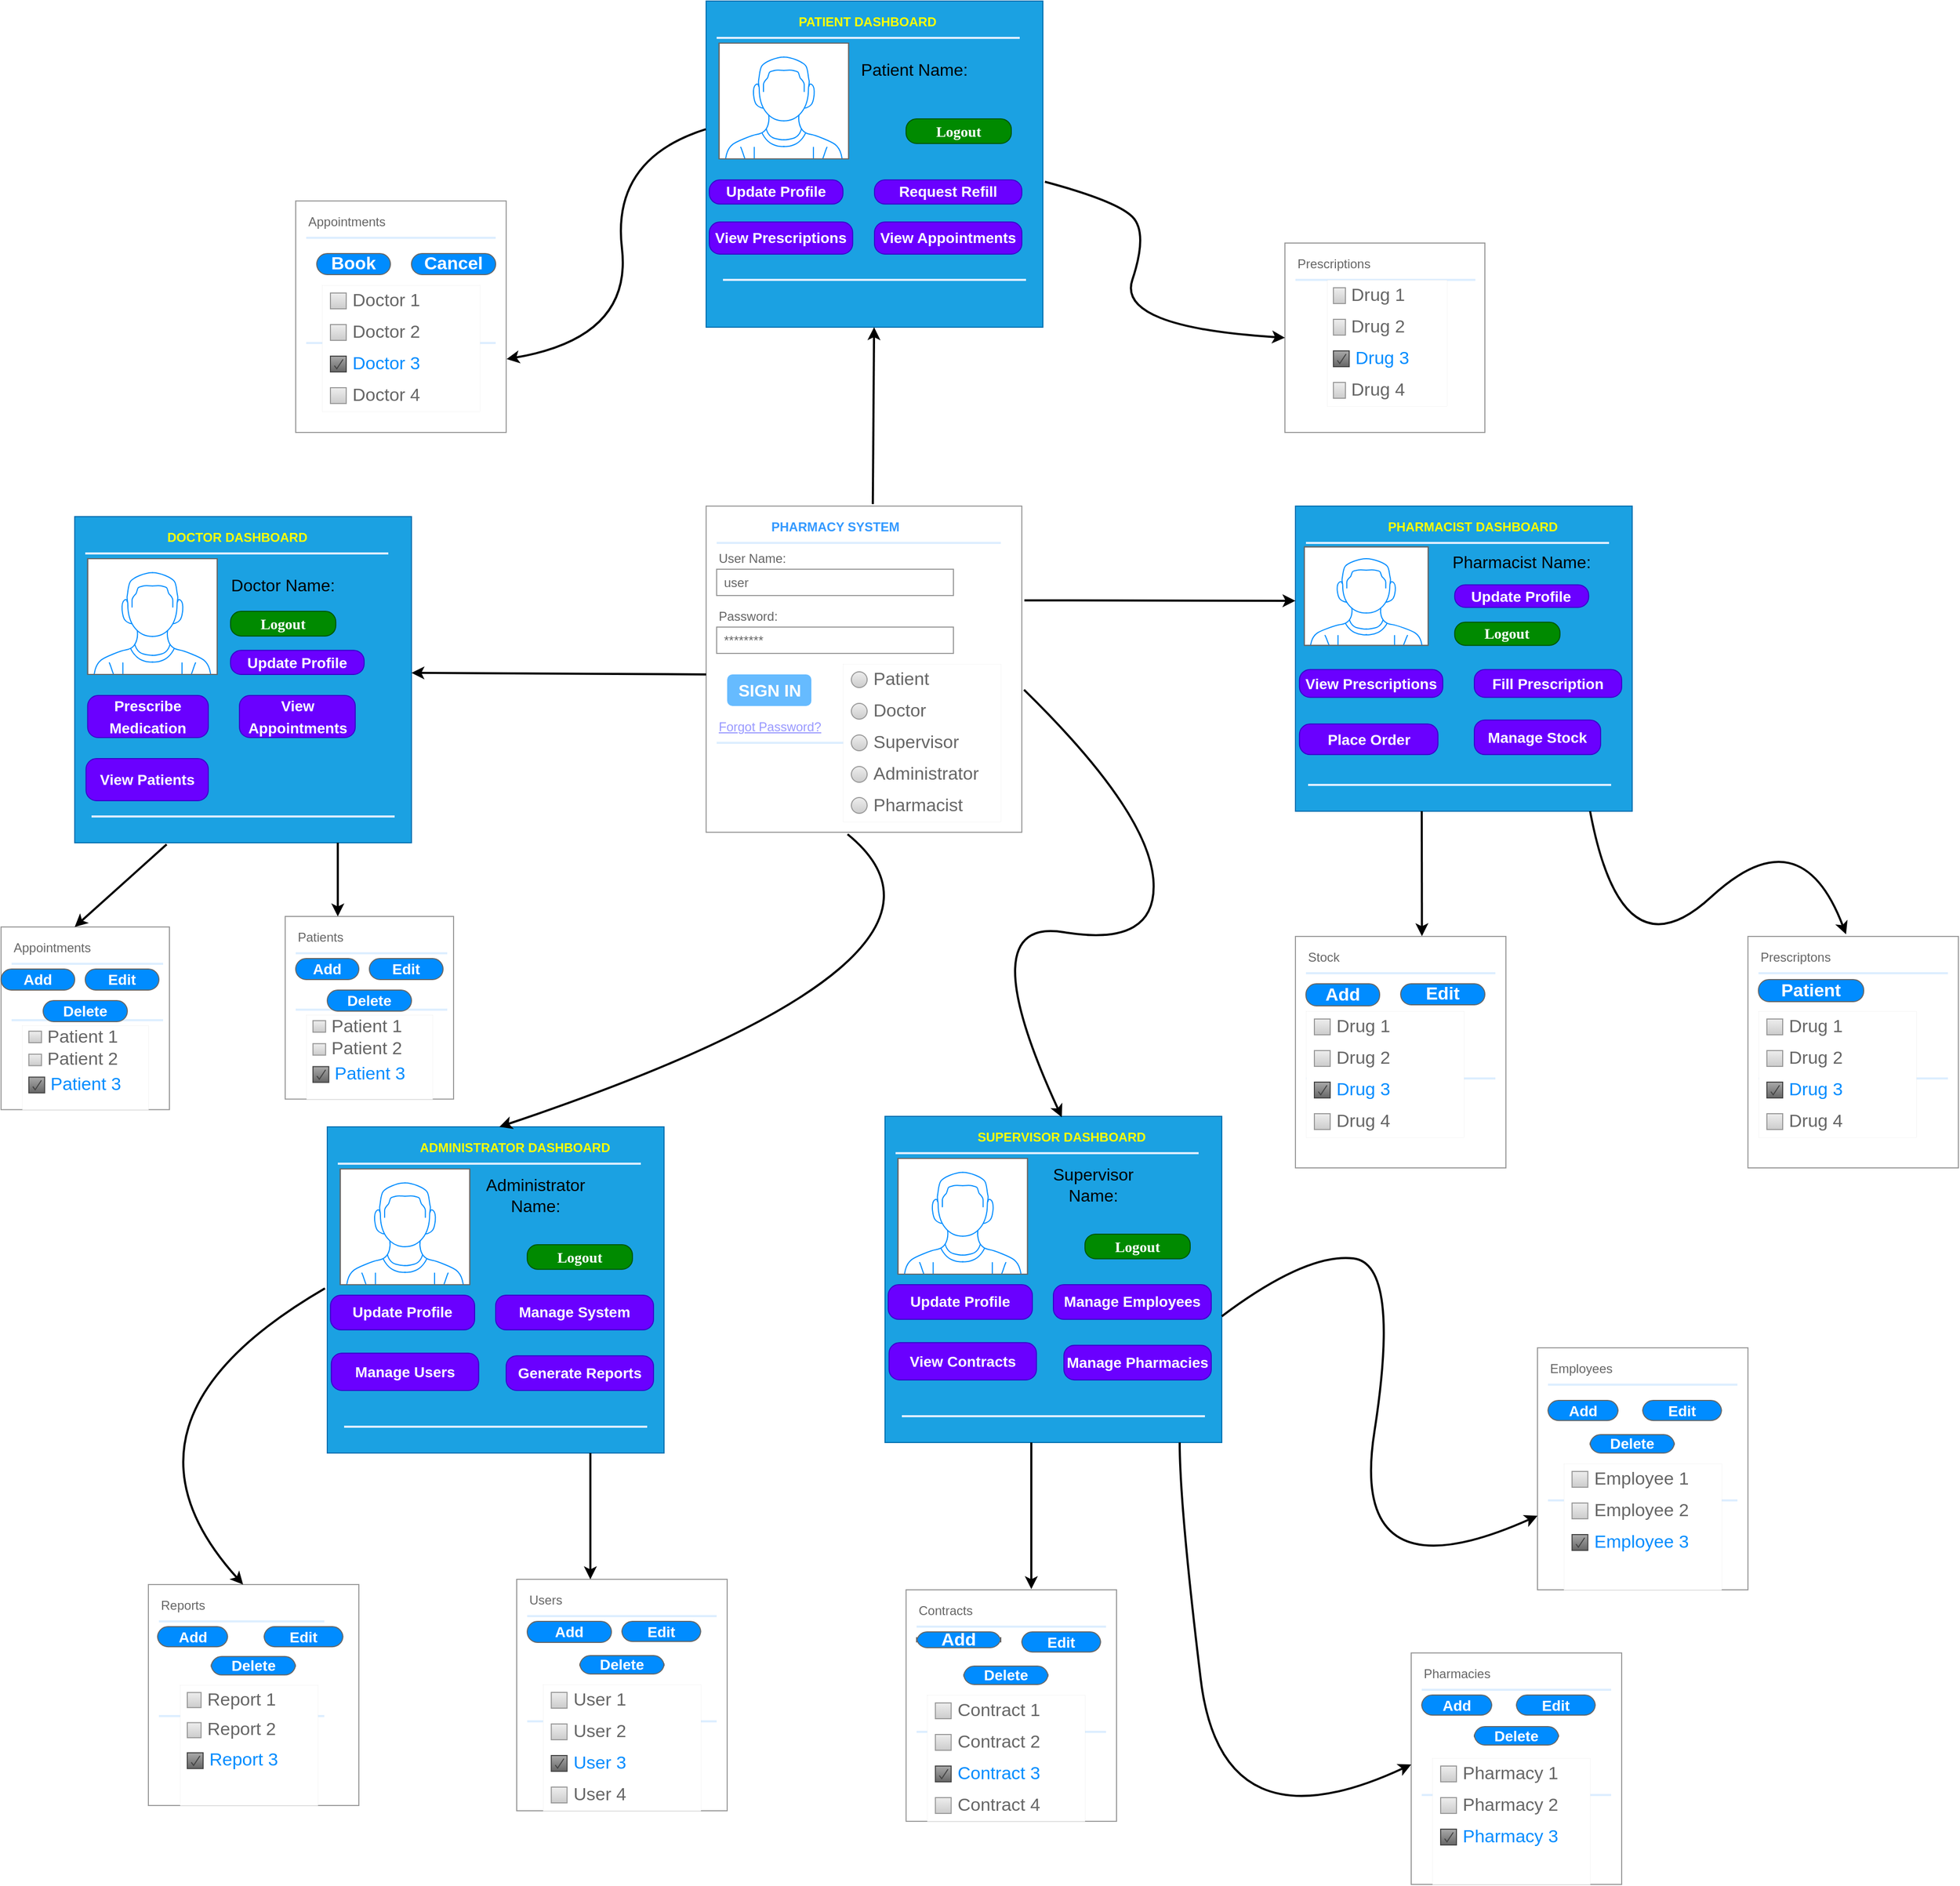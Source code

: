 <mxfile version="21.3.4" type="device">
  <diagram name="Page-1" id="conCe0OWph_b8zaEUYPA">
    <mxGraphModel dx="1194" dy="428" grid="1" gridSize="10" guides="1" tooltips="1" connect="1" arrows="1" fold="1" page="0" pageScale="1" pageWidth="827" pageHeight="1169" math="0" shadow="0">
      <root>
        <mxCell id="0" />
        <mxCell id="1" parent="0" />
        <mxCell id="wV13nxCuM9ipB_5eyBA3-13" value="" style="strokeWidth=1;shadow=0;dashed=0;align=center;html=1;shape=mxgraph.mockup.forms.rrect;rSize=0;strokeColor=#999999;fillColor=#ffffff;" parent="1" vertex="1">
          <mxGeometry x="380" y="540" width="300" height="310" as="geometry" />
        </mxCell>
        <mxCell id="wV13nxCuM9ipB_5eyBA3-14" value="&lt;b&gt;&lt;font color=&quot;#3399ff&quot;&gt;PHARMACY SYSTEM&lt;/font&gt;&lt;/b&gt;" style="strokeWidth=1;shadow=0;dashed=0;align=center;html=1;shape=mxgraph.mockup.forms.anchor;fontSize=12;fontColor=#666666;align=left;resizeWidth=1;spacingLeft=0;" parent="wV13nxCuM9ipB_5eyBA3-13" vertex="1">
          <mxGeometry width="219.231" height="20" relative="1" as="geometry">
            <mxPoint x="60" y="10" as="offset" />
          </mxGeometry>
        </mxCell>
        <mxCell id="wV13nxCuM9ipB_5eyBA3-15" value="" style="shape=line;strokeColor=#ddeeff;strokeWidth=2;html=1;resizeWidth=1;" parent="wV13nxCuM9ipB_5eyBA3-13" vertex="1">
          <mxGeometry width="270" height="10" relative="1" as="geometry">
            <mxPoint x="10" y="30" as="offset" />
          </mxGeometry>
        </mxCell>
        <mxCell id="wV13nxCuM9ipB_5eyBA3-16" value="User Name:" style="strokeWidth=1;shadow=0;dashed=0;align=center;html=1;shape=mxgraph.mockup.forms.anchor;fontSize=12;fontColor=#666666;align=left;resizeWidth=1;spacingLeft=0;" parent="wV13nxCuM9ipB_5eyBA3-13" vertex="1">
          <mxGeometry width="150" height="20" relative="1" as="geometry">
            <mxPoint x="10" y="40" as="offset" />
          </mxGeometry>
        </mxCell>
        <mxCell id="wV13nxCuM9ipB_5eyBA3-17" value="user" style="strokeWidth=1;shadow=0;dashed=0;align=center;html=1;shape=mxgraph.mockup.forms.rrect;rSize=0;strokeColor=#999999;fontColor=#666666;align=left;spacingLeft=5;resizeWidth=1;" parent="wV13nxCuM9ipB_5eyBA3-13" vertex="1">
          <mxGeometry width="225.0" height="25" relative="1" as="geometry">
            <mxPoint x="10" y="60" as="offset" />
          </mxGeometry>
        </mxCell>
        <mxCell id="wV13nxCuM9ipB_5eyBA3-18" value="Password:" style="strokeWidth=1;shadow=0;dashed=0;align=center;html=1;shape=mxgraph.mockup.forms.anchor;fontSize=12;fontColor=#666666;align=left;resizeWidth=1;spacingLeft=0;" parent="wV13nxCuM9ipB_5eyBA3-13" vertex="1">
          <mxGeometry width="150" height="20" relative="1" as="geometry">
            <mxPoint x="10" y="95" as="offset" />
          </mxGeometry>
        </mxCell>
        <mxCell id="wV13nxCuM9ipB_5eyBA3-19" value="********" style="strokeWidth=1;shadow=0;dashed=0;align=center;html=1;shape=mxgraph.mockup.forms.rrect;rSize=0;strokeColor=#999999;fontColor=#666666;align=left;spacingLeft=5;resizeWidth=1;" parent="wV13nxCuM9ipB_5eyBA3-13" vertex="1">
          <mxGeometry width="225.0" height="25" relative="1" as="geometry">
            <mxPoint x="10" y="115" as="offset" />
          </mxGeometry>
        </mxCell>
        <mxCell id="wV13nxCuM9ipB_5eyBA3-20" value="SIGN IN" style="strokeWidth=1;shadow=0;dashed=0;align=center;html=1;shape=mxgraph.mockup.forms.rrect;rSize=5;strokeColor=none;fontColor=#ffffff;fillColor=#66bbff;fontSize=16;fontStyle=1;" parent="wV13nxCuM9ipB_5eyBA3-13" vertex="1">
          <mxGeometry y="1" width="80" height="30" relative="1" as="geometry">
            <mxPoint x="20" y="-150" as="offset" />
          </mxGeometry>
        </mxCell>
        <mxCell id="wV13nxCuM9ipB_5eyBA3-21" value="Forgot Password?" style="strokeWidth=1;shadow=0;dashed=0;align=center;html=1;shape=mxgraph.mockup.forms.anchor;fontSize=12;fontColor=#9999ff;align=left;spacingLeft=0;fontStyle=4;resizeWidth=1;" parent="wV13nxCuM9ipB_5eyBA3-13" vertex="1">
          <mxGeometry y="1" width="225.0" height="20" relative="1" as="geometry">
            <mxPoint x="10" y="-110" as="offset" />
          </mxGeometry>
        </mxCell>
        <mxCell id="wV13nxCuM9ipB_5eyBA3-22" value="" style="shape=line;strokeColor=#ddeeff;strokeWidth=2;html=1;resizeWidth=1;" parent="wV13nxCuM9ipB_5eyBA3-13" vertex="1">
          <mxGeometry y="1" width="270" height="10" relative="1" as="geometry">
            <mxPoint x="10" y="-90" as="offset" />
          </mxGeometry>
        </mxCell>
        <mxCell id="wV13nxCuM9ipB_5eyBA3-23" value="" style="strokeWidth=1;shadow=0;dashed=0;align=center;html=1;shape=mxgraph.mockup.forms.anchor;fontSize=12;fontColor=#666666;align=left;spacingLeft=0;resizeWidth=1;" parent="wV13nxCuM9ipB_5eyBA3-13" vertex="1">
          <mxGeometry y="1" width="225.0" height="20" relative="1" as="geometry">
            <mxPoint x="10" y="-70" as="offset" />
          </mxGeometry>
        </mxCell>
        <mxCell id="7D8G_moACAXNS13KM2vi-12" value="" style="strokeWidth=0;shadow=0;dashed=0;align=center;html=1;shape=mxgraph.mockup.forms.rrect;rSize=0;strokeColor=#999999;fillColor=#ffffff;recursiveResize=0;" parent="wV13nxCuM9ipB_5eyBA3-13" vertex="1">
          <mxGeometry x="130" y="150" width="150" height="150" as="geometry" />
        </mxCell>
        <mxCell id="7D8G_moACAXNS13KM2vi-13" value="Patient" style="shape=ellipse;rSize=0;fillColor=#eeeeee;strokeColor=#999999;gradientColor=#cccccc;html=1;align=left;spacingLeft=4;fontSize=17;fontColor=#666666;labelPosition=right;" parent="7D8G_moACAXNS13KM2vi-12" vertex="1">
          <mxGeometry x="8" y="7.5" width="15" height="15" as="geometry" />
        </mxCell>
        <mxCell id="7D8G_moACAXNS13KM2vi-14" value="Doctor" style="shape=ellipse;rSize=0;fillColor=#eeeeee;strokeColor=#999999;gradientColor=#cccccc;html=1;align=left;spacingLeft=4;fontSize=17;fontColor=#666666;labelPosition=right;" parent="7D8G_moACAXNS13KM2vi-12" vertex="1">
          <mxGeometry x="8" y="37.5" width="15" height="15" as="geometry" />
        </mxCell>
        <mxCell id="7D8G_moACAXNS13KM2vi-17" value="Administrator" style="shape=ellipse;rSize=0;fillColor=#eeeeee;strokeColor=#999999;gradientColor=#cccccc;html=1;align=left;spacingLeft=4;fontSize=17;fontColor=#666666;labelPosition=right;" parent="7D8G_moACAXNS13KM2vi-12" vertex="1">
          <mxGeometry x="8" y="97.5" width="15" height="15" as="geometry" />
        </mxCell>
        <mxCell id="7D8G_moACAXNS13KM2vi-19" value="Pharmacist" style="shape=ellipse;fillColor=#eeeeee;strokeColor=#999999;gradientColor=#cccccc;html=1;align=left;spacingLeft=4;fontSize=17;fontColor=#666666;labelPosition=right;shadow=0;" parent="7D8G_moACAXNS13KM2vi-12" vertex="1">
          <mxGeometry x="8" y="127" width="15" height="15" as="geometry" />
        </mxCell>
        <mxCell id="7D8G_moACAXNS13KM2vi-83" value="Supervisor" style="shape=ellipse;fillColor=#eeeeee;strokeColor=#999999;gradientColor=#cccccc;html=1;align=left;spacingLeft=4;fontSize=17;fontColor=#666666;labelPosition=right;shadow=0;" parent="7D8G_moACAXNS13KM2vi-12" vertex="1">
          <mxGeometry x="8" y="67.5" width="15" height="15" as="geometry" />
        </mxCell>
        <mxCell id="wV13nxCuM9ipB_5eyBA3-37" value="" style="strokeWidth=1;shadow=0;dashed=0;align=center;html=1;shape=mxgraph.mockup.forms.rrect;rSize=0;strokeColor=#006EAF;fillColor=#1ba1e2;fontFamily=Comic Sans MS;fontColor=#ffffff;" parent="1" vertex="1">
          <mxGeometry x="380" y="60" width="320" height="310" as="geometry" />
        </mxCell>
        <mxCell id="wV13nxCuM9ipB_5eyBA3-38" value="&lt;b&gt;&lt;font color=&quot;#ffff00&quot;&gt;PATIENT DASHBOARD&lt;/font&gt;&lt;/b&gt;" style="strokeWidth=1;shadow=0;dashed=0;align=center;html=1;shape=mxgraph.mockup.forms.anchor;fontSize=12;fontColor=#666666;align=left;resizeWidth=1;spacingLeft=0;" parent="wV13nxCuM9ipB_5eyBA3-37" vertex="1">
          <mxGeometry width="233.846" height="20" relative="1" as="geometry">
            <mxPoint x="86" y="10" as="offset" />
          </mxGeometry>
        </mxCell>
        <mxCell id="wV13nxCuM9ipB_5eyBA3-39" value="" style="shape=line;strokeColor=#ddeeff;strokeWidth=2;html=1;resizeWidth=1;" parent="wV13nxCuM9ipB_5eyBA3-37" vertex="1">
          <mxGeometry width="288" height="10" relative="1" as="geometry">
            <mxPoint x="10" y="30" as="offset" />
          </mxGeometry>
        </mxCell>
        <mxCell id="wV13nxCuM9ipB_5eyBA3-45" value="" style="strokeWidth=1;shadow=0;dashed=0;align=center;html=1;shape=mxgraph.mockup.forms.anchor;fontSize=12;fontColor=#9999ff;align=left;spacingLeft=0;fontStyle=4;resizeWidth=1;" parent="wV13nxCuM9ipB_5eyBA3-37" vertex="1">
          <mxGeometry y="1" width="240.0" height="20" relative="1" as="geometry">
            <mxPoint x="10" y="-110" as="offset" />
          </mxGeometry>
        </mxCell>
        <mxCell id="wV13nxCuM9ipB_5eyBA3-46" value="" style="shape=line;strokeColor=#ddeeff;strokeWidth=2;html=1;resizeWidth=1;" parent="wV13nxCuM9ipB_5eyBA3-37" vertex="1">
          <mxGeometry y="1" width="288" height="10" relative="1" as="geometry">
            <mxPoint x="16" y="-50" as="offset" />
          </mxGeometry>
        </mxCell>
        <mxCell id="wV13nxCuM9ipB_5eyBA3-49" value="" style="verticalLabelPosition=bottom;shadow=0;dashed=0;align=center;html=1;verticalAlign=top;strokeWidth=1;shape=mxgraph.mockup.containers.userMale;strokeColor=#666666;strokeColor2=#008cff;" parent="wV13nxCuM9ipB_5eyBA3-37" vertex="1">
          <mxGeometry x="12.31" y="40" width="123.08" height="110" as="geometry" />
        </mxCell>
        <mxCell id="wV13nxCuM9ipB_5eyBA3-52" value="&lt;font style=&quot;font-size: 14px;&quot; face=&quot;Tahoma&quot;&gt;Logout&lt;/font&gt;" style="strokeWidth=1;shadow=0;dashed=0;align=center;html=1;shape=mxgraph.mockup.buttons.button;strokeColor=#005700;fontColor=#ffffff;mainText=;buttonStyle=round;fontSize=17;fontStyle=1;fillColor=#008a00;whiteSpace=wrap;fontFamily=Gotham;fontSource=https%3A%2F%2Ffonts.cdnfonts.com%2Fcss%2Fgotham;" parent="wV13nxCuM9ipB_5eyBA3-37" vertex="1">
          <mxGeometry x="190" y="111.94" width="100" height="23.44" as="geometry" />
        </mxCell>
        <mxCell id="wV13nxCuM9ipB_5eyBA3-53" value="&lt;font style=&quot;font-size: 14px;&quot;&gt;Update Profile&lt;/font&gt;" style="strokeWidth=1;shadow=0;dashed=0;align=center;html=1;shape=mxgraph.mockup.buttons.button;strokeColor=#3700CC;fontColor=#ffffff;mainText=;buttonStyle=round;fontSize=17;fontStyle=1;fillColor=#6a00ff;whiteSpace=wrap;" parent="wV13nxCuM9ipB_5eyBA3-37" vertex="1">
          <mxGeometry x="3.08" y="170" width="126.92" height="22.9" as="geometry" />
        </mxCell>
        <mxCell id="wV13nxCuM9ipB_5eyBA3-51" value="&lt;font style=&quot;font-size: 14px;&quot;&gt;Request Refill&lt;/font&gt;" style="strokeWidth=1;shadow=0;dashed=0;align=center;html=1;shape=mxgraph.mockup.buttons.button;strokeColor=#3700CC;fontColor=#ffffff;mainText=;buttonStyle=round;fontSize=17;fontStyle=1;fillColor=#6a00ff;whiteSpace=wrap;" parent="wV13nxCuM9ipB_5eyBA3-37" vertex="1">
          <mxGeometry x="160" y="170" width="140" height="22.9" as="geometry" />
        </mxCell>
        <mxCell id="wV13nxCuM9ipB_5eyBA3-54" value="&lt;font style=&quot;font-size: 14px;&quot;&gt;View Prescriptions&lt;/font&gt;" style="strokeWidth=1;shadow=0;dashed=0;align=center;html=1;shape=mxgraph.mockup.buttons.button;strokeColor=#3700CC;mainText=;buttonStyle=round;fontSize=17;fontStyle=1;fillColor=#6a00ff;whiteSpace=wrap;fontColor=#ffffff;" parent="wV13nxCuM9ipB_5eyBA3-37" vertex="1">
          <mxGeometry x="3.08" y="210" width="136.15" height="30.47" as="geometry" />
        </mxCell>
        <mxCell id="wV13nxCuM9ipB_5eyBA3-50" value="&lt;font style=&quot;font-size: 14px;&quot;&gt;View Appointments&lt;/font&gt;" style="strokeWidth=1;shadow=0;dashed=0;align=center;html=1;shape=mxgraph.mockup.buttons.button;strokeColor=#3700CC;fontColor=#ffffff;mainText=;buttonStyle=round;fontSize=17;fontStyle=1;fillColor=#6a00ff;whiteSpace=wrap;" parent="wV13nxCuM9ipB_5eyBA3-37" vertex="1">
          <mxGeometry x="160" y="210" width="140" height="30.47" as="geometry" />
        </mxCell>
        <mxCell id="wV13nxCuM9ipB_5eyBA3-55" value="&lt;font style=&quot;font-size: 16px;&quot;&gt;Patient Name:&lt;/font&gt;" style="text;html=1;strokeColor=none;fillColor=none;align=center;verticalAlign=middle;whiteSpace=wrap;rounded=0;" parent="wV13nxCuM9ipB_5eyBA3-37" vertex="1">
          <mxGeometry x="140" y="50" width="116.15" height="30" as="geometry" />
        </mxCell>
        <mxCell id="wV13nxCuM9ipB_5eyBA3-56" value="" style="strokeWidth=1;shadow=0;dashed=0;align=center;html=1;shape=mxgraph.mockup.forms.rrect;rSize=0;strokeColor=#006EAF;fillColor=#1ba1e2;fontFamily=Comic Sans MS;fontColor=#ffffff;" parent="1" vertex="1">
          <mxGeometry x="-220" y="550" width="320" height="310" as="geometry" />
        </mxCell>
        <mxCell id="wV13nxCuM9ipB_5eyBA3-57" value="&lt;b&gt;&lt;font color=&quot;#ffff00&quot;&gt;DOCTOR DASHBOARD&lt;/font&gt;&lt;/b&gt;" style="strokeWidth=1;shadow=0;dashed=0;align=center;html=1;shape=mxgraph.mockup.forms.anchor;fontSize=12;fontColor=#666666;align=left;resizeWidth=1;spacingLeft=0;" parent="wV13nxCuM9ipB_5eyBA3-56" vertex="1">
          <mxGeometry width="233.846" height="20" relative="1" as="geometry">
            <mxPoint x="86" y="10" as="offset" />
          </mxGeometry>
        </mxCell>
        <mxCell id="wV13nxCuM9ipB_5eyBA3-58" value="" style="shape=line;strokeColor=#ddeeff;strokeWidth=2;html=1;resizeWidth=1;" parent="wV13nxCuM9ipB_5eyBA3-56" vertex="1">
          <mxGeometry width="288" height="10" relative="1" as="geometry">
            <mxPoint x="10" y="30" as="offset" />
          </mxGeometry>
        </mxCell>
        <mxCell id="wV13nxCuM9ipB_5eyBA3-59" value="" style="strokeWidth=1;shadow=0;dashed=0;align=center;html=1;shape=mxgraph.mockup.forms.anchor;fontSize=12;fontColor=#9999ff;align=left;spacingLeft=0;fontStyle=4;resizeWidth=1;" parent="wV13nxCuM9ipB_5eyBA3-56" vertex="1">
          <mxGeometry y="1" width="240.0" height="20" relative="1" as="geometry">
            <mxPoint x="10" y="-110" as="offset" />
          </mxGeometry>
        </mxCell>
        <mxCell id="wV13nxCuM9ipB_5eyBA3-60" value="" style="shape=line;strokeColor=#ddeeff;strokeWidth=2;html=1;resizeWidth=1;" parent="wV13nxCuM9ipB_5eyBA3-56" vertex="1">
          <mxGeometry y="1" width="288" height="10" relative="1" as="geometry">
            <mxPoint x="16" y="-30" as="offset" />
          </mxGeometry>
        </mxCell>
        <mxCell id="wV13nxCuM9ipB_5eyBA3-61" value="" style="verticalLabelPosition=bottom;shadow=0;dashed=0;align=center;html=1;verticalAlign=top;strokeWidth=1;shape=mxgraph.mockup.containers.userMale;strokeColor=#666666;strokeColor2=#008cff;" parent="wV13nxCuM9ipB_5eyBA3-56" vertex="1">
          <mxGeometry x="12.31" y="40" width="123.08" height="110" as="geometry" />
        </mxCell>
        <mxCell id="wV13nxCuM9ipB_5eyBA3-62" value="&lt;font style=&quot;font-size: 14px;&quot; face=&quot;Tahoma&quot;&gt;Logout&lt;/font&gt;" style="strokeWidth=1;shadow=0;dashed=0;align=center;html=1;shape=mxgraph.mockup.buttons.button;strokeColor=#005700;fontColor=#ffffff;mainText=;buttonStyle=round;fontSize=17;fontStyle=1;fillColor=#008a00;whiteSpace=wrap;fontFamily=Gotham;fontSource=https%3A%2F%2Ffonts.cdnfonts.com%2Fcss%2Fgotham;" parent="wV13nxCuM9ipB_5eyBA3-56" vertex="1">
          <mxGeometry x="148.08" y="90" width="100" height="23.44" as="geometry" />
        </mxCell>
        <mxCell id="wV13nxCuM9ipB_5eyBA3-63" value="&lt;font style=&quot;font-size: 14px;&quot;&gt;Update Profile&lt;/font&gt;" style="strokeWidth=1;shadow=0;dashed=0;align=center;html=1;shape=mxgraph.mockup.buttons.button;strokeColor=#3700CC;fontColor=#ffffff;mainText=;buttonStyle=round;fontSize=17;fontStyle=1;fillColor=#6a00ff;whiteSpace=wrap;" parent="wV13nxCuM9ipB_5eyBA3-56" vertex="1">
          <mxGeometry x="148.08" y="127.1" width="126.92" height="22.9" as="geometry" />
        </mxCell>
        <mxCell id="wV13nxCuM9ipB_5eyBA3-64" value="&lt;font style=&quot;font-size: 14px;&quot;&gt;Prescribe Medication&lt;/font&gt;" style="strokeWidth=1;shadow=0;dashed=0;align=center;html=1;shape=mxgraph.mockup.buttons.button;strokeColor=#3700CC;fontColor=#ffffff;mainText=;buttonStyle=round;fontSize=17;fontStyle=1;fillColor=#6a00ff;whiteSpace=wrap;" parent="wV13nxCuM9ipB_5eyBA3-56" vertex="1">
          <mxGeometry x="12.31" y="170" width="114.61" height="40" as="geometry" />
        </mxCell>
        <mxCell id="wV13nxCuM9ipB_5eyBA3-65" value="&lt;font style=&quot;font-size: 14px;&quot;&gt;View Patients&lt;/font&gt;" style="strokeWidth=1;shadow=0;dashed=0;align=center;html=1;shape=mxgraph.mockup.buttons.button;strokeColor=#3700CC;mainText=;buttonStyle=round;fontSize=17;fontStyle=1;fillColor=#6a00ff;whiteSpace=wrap;fontColor=#ffffff;" parent="wV13nxCuM9ipB_5eyBA3-56" vertex="1">
          <mxGeometry x="10.77" y="230" width="116.15" height="40" as="geometry" />
        </mxCell>
        <mxCell id="wV13nxCuM9ipB_5eyBA3-66" value="&lt;font style=&quot;font-size: 14px;&quot;&gt;View Appointments&lt;/font&gt;" style="strokeWidth=1;shadow=0;dashed=0;align=center;html=1;shape=mxgraph.mockup.buttons.button;strokeColor=#3700CC;fontColor=#ffffff;mainText=;buttonStyle=round;fontSize=17;fontStyle=1;fillColor=#6a00ff;whiteSpace=wrap;" parent="wV13nxCuM9ipB_5eyBA3-56" vertex="1">
          <mxGeometry x="156.54" y="170" width="110" height="40" as="geometry" />
        </mxCell>
        <mxCell id="wV13nxCuM9ipB_5eyBA3-67" value="&lt;font style=&quot;font-size: 16px;&quot;&gt;Doctor Name:&lt;/font&gt;" style="text;html=1;strokeColor=none;fillColor=none;align=center;verticalAlign=middle;whiteSpace=wrap;rounded=0;" parent="wV13nxCuM9ipB_5eyBA3-56" vertex="1">
          <mxGeometry x="140" y="50" width="116.15" height="30" as="geometry" />
        </mxCell>
        <mxCell id="wV13nxCuM9ipB_5eyBA3-68" value="" style="strokeWidth=1;shadow=0;dashed=0;align=center;html=1;shape=mxgraph.mockup.forms.rrect;rSize=0;strokeColor=#006EAF;fillColor=#1ba1e2;fontFamily=Comic Sans MS;fontColor=#ffffff;" parent="1" vertex="1">
          <mxGeometry x="940" y="540" width="320" height="290" as="geometry" />
        </mxCell>
        <mxCell id="wV13nxCuM9ipB_5eyBA3-69" value="&lt;b&gt;&lt;font color=&quot;#ffff00&quot;&gt;PHARMACIST DASHBOARD&lt;/font&gt;&lt;/b&gt;" style="strokeWidth=1;shadow=0;dashed=0;align=center;html=1;shape=mxgraph.mockup.forms.anchor;fontSize=12;fontColor=#666666;align=left;resizeWidth=1;spacingLeft=0;" parent="wV13nxCuM9ipB_5eyBA3-68" vertex="1">
          <mxGeometry width="233.846" height="20" relative="1" as="geometry">
            <mxPoint x="86" y="10" as="offset" />
          </mxGeometry>
        </mxCell>
        <mxCell id="wV13nxCuM9ipB_5eyBA3-70" value="" style="shape=line;strokeColor=#ddeeff;strokeWidth=2;html=1;resizeWidth=1;" parent="wV13nxCuM9ipB_5eyBA3-68" vertex="1">
          <mxGeometry width="288" height="10" relative="1" as="geometry">
            <mxPoint x="10" y="30" as="offset" />
          </mxGeometry>
        </mxCell>
        <mxCell id="wV13nxCuM9ipB_5eyBA3-71" value="" style="strokeWidth=1;shadow=0;dashed=0;align=center;html=1;shape=mxgraph.mockup.forms.anchor;fontSize=12;fontColor=#9999ff;align=left;spacingLeft=0;fontStyle=4;resizeWidth=1;" parent="wV13nxCuM9ipB_5eyBA3-68" vertex="1">
          <mxGeometry y="1" width="240.0" height="20" relative="1" as="geometry">
            <mxPoint x="10" y="-110" as="offset" />
          </mxGeometry>
        </mxCell>
        <mxCell id="wV13nxCuM9ipB_5eyBA3-72" value="" style="shape=line;strokeColor=#ddeeff;strokeWidth=2;html=1;resizeWidth=1;" parent="wV13nxCuM9ipB_5eyBA3-68" vertex="1">
          <mxGeometry y="1" width="288" height="10" relative="1" as="geometry">
            <mxPoint x="12" y="-30" as="offset" />
          </mxGeometry>
        </mxCell>
        <mxCell id="wV13nxCuM9ipB_5eyBA3-73" value="" style="verticalLabelPosition=bottom;shadow=0;dashed=0;align=center;html=1;verticalAlign=top;strokeWidth=1;shape=mxgraph.mockup.containers.userMale;strokeColor=#666666;strokeColor2=#008cff;" parent="wV13nxCuM9ipB_5eyBA3-68" vertex="1">
          <mxGeometry x="8.46" y="38.776" width="117.69" height="93.548" as="geometry" />
        </mxCell>
        <mxCell id="wV13nxCuM9ipB_5eyBA3-74" value="&lt;font style=&quot;font-size: 14px;&quot; face=&quot;Tahoma&quot;&gt;Logout&lt;/font&gt;" style="strokeWidth=1;shadow=0;dashed=0;align=center;html=1;shape=mxgraph.mockup.buttons.button;strokeColor=#005700;fontColor=#ffffff;mainText=;buttonStyle=round;fontSize=17;fontStyle=1;fillColor=#008a00;whiteSpace=wrap;fontFamily=Gotham;fontSource=https%3A%2F%2Ffonts.cdnfonts.com%2Fcss%2Fgotham;" parent="wV13nxCuM9ipB_5eyBA3-68" vertex="1">
          <mxGeometry x="151.35" y="110.397" width="100" height="21.928" as="geometry" />
        </mxCell>
        <mxCell id="wV13nxCuM9ipB_5eyBA3-75" value="&lt;font style=&quot;font-size: 14px;&quot;&gt;Update Profile&lt;/font&gt;" style="strokeWidth=1;shadow=0;dashed=0;align=center;html=1;shape=mxgraph.mockup.buttons.button;strokeColor=#3700CC;fontColor=#ffffff;mainText=;buttonStyle=round;fontSize=17;fontStyle=1;fillColor=#6a00ff;whiteSpace=wrap;" parent="wV13nxCuM9ipB_5eyBA3-68" vertex="1">
          <mxGeometry x="151.35" y="74.839" width="127.3" height="21.423" as="geometry" />
        </mxCell>
        <mxCell id="wV13nxCuM9ipB_5eyBA3-76" value="&lt;font style=&quot;font-size: 14px;&quot;&gt;Fill Prescription&lt;/font&gt;" style="strokeWidth=1;shadow=0;dashed=0;align=center;html=1;shape=mxgraph.mockup.buttons.button;strokeColor=#3700CC;fontColor=#ffffff;mainText=;buttonStyle=round;fontSize=17;fontStyle=1;fillColor=#6a00ff;whiteSpace=wrap;" parent="wV13nxCuM9ipB_5eyBA3-68" vertex="1">
          <mxGeometry x="170" y="155.357" width="140" height="26.39" as="geometry" />
        </mxCell>
        <mxCell id="wV13nxCuM9ipB_5eyBA3-77" value="&lt;font style=&quot;font-size: 14px;&quot;&gt;View Prescriptions&lt;/font&gt;" style="strokeWidth=1;shadow=0;dashed=0;align=center;html=1;shape=mxgraph.mockup.buttons.button;strokeColor=#3700CC;mainText=;buttonStyle=round;fontSize=17;fontStyle=1;fillColor=#6a00ff;whiteSpace=wrap;fontColor=#ffffff;" parent="wV13nxCuM9ipB_5eyBA3-68" vertex="1">
          <mxGeometry x="3.85" y="155.357" width="136.15" height="26.39" as="geometry" />
        </mxCell>
        <mxCell id="wV13nxCuM9ipB_5eyBA3-78" value="&lt;font style=&quot;font-size: 14px;&quot;&gt;Manage Stock&lt;/font&gt;" style="strokeWidth=1;shadow=0;dashed=0;align=center;html=1;shape=mxgraph.mockup.buttons.button;strokeColor=#3700CC;fontColor=#ffffff;mainText=;buttonStyle=round;fontSize=17;fontStyle=1;fillColor=#6a00ff;whiteSpace=wrap;" parent="wV13nxCuM9ipB_5eyBA3-68" vertex="1">
          <mxGeometry x="170" y="203.321" width="120" height="32.822" as="geometry" />
        </mxCell>
        <mxCell id="wV13nxCuM9ipB_5eyBA3-79" value="&lt;font style=&quot;font-size: 16px;&quot;&gt;Pharmacist Name:&lt;/font&gt;" style="text;html=1;strokeColor=none;fillColor=none;align=center;verticalAlign=middle;whiteSpace=wrap;rounded=0;" parent="wV13nxCuM9ipB_5eyBA3-68" vertex="1">
          <mxGeometry x="140" y="38.778" width="150" height="28.065" as="geometry" />
        </mxCell>
        <mxCell id="wV13nxCuM9ipB_5eyBA3-104" value="&lt;font style=&quot;font-size: 14px;&quot;&gt;Place Order&lt;/font&gt;" style="strokeWidth=1;shadow=0;dashed=0;align=center;html=1;shape=mxgraph.mockup.buttons.button;strokeColor=#3700CC;fontColor=#ffffff;mainText=;buttonStyle=round;fontSize=17;fontStyle=1;fillColor=#6a00ff;whiteSpace=wrap;" parent="wV13nxCuM9ipB_5eyBA3-68" vertex="1">
          <mxGeometry x="3.85" y="207.143" width="131.54" height="29.0" as="geometry" />
        </mxCell>
        <mxCell id="wV13nxCuM9ipB_5eyBA3-80" value="" style="strokeWidth=1;shadow=0;dashed=0;align=center;html=1;shape=mxgraph.mockup.forms.rrect;rSize=0;strokeColor=#006EAF;fillColor=#1ba1e2;fontFamily=Comic Sans MS;fontColor=#ffffff;" parent="1" vertex="1">
          <mxGeometry x="20" y="1130" width="320" height="310" as="geometry" />
        </mxCell>
        <mxCell id="wV13nxCuM9ipB_5eyBA3-81" value="&lt;b&gt;&lt;font color=&quot;#ffff00&quot;&gt;ADMINISTRATOR DASHBOARD&lt;/font&gt;&lt;/b&gt;" style="strokeWidth=1;shadow=0;dashed=0;align=center;html=1;shape=mxgraph.mockup.forms.anchor;fontSize=12;fontColor=#666666;align=left;resizeWidth=1;spacingLeft=0;" parent="wV13nxCuM9ipB_5eyBA3-80" vertex="1">
          <mxGeometry width="233.846" height="20" relative="1" as="geometry">
            <mxPoint x="86" y="10" as="offset" />
          </mxGeometry>
        </mxCell>
        <mxCell id="wV13nxCuM9ipB_5eyBA3-82" value="" style="shape=line;strokeColor=#ddeeff;strokeWidth=2;html=1;resizeWidth=1;" parent="wV13nxCuM9ipB_5eyBA3-80" vertex="1">
          <mxGeometry width="288" height="10" relative="1" as="geometry">
            <mxPoint x="10" y="30" as="offset" />
          </mxGeometry>
        </mxCell>
        <mxCell id="wV13nxCuM9ipB_5eyBA3-83" value="" style="strokeWidth=1;shadow=0;dashed=0;align=center;html=1;shape=mxgraph.mockup.forms.anchor;fontSize=12;fontColor=#9999ff;align=left;spacingLeft=0;fontStyle=4;resizeWidth=1;" parent="wV13nxCuM9ipB_5eyBA3-80" vertex="1">
          <mxGeometry y="1" width="240.0" height="20" relative="1" as="geometry">
            <mxPoint x="10" y="-110" as="offset" />
          </mxGeometry>
        </mxCell>
        <mxCell id="wV13nxCuM9ipB_5eyBA3-84" value="" style="shape=line;strokeColor=#ddeeff;strokeWidth=2;html=1;resizeWidth=1;" parent="wV13nxCuM9ipB_5eyBA3-80" vertex="1">
          <mxGeometry y="1" width="288" height="10" relative="1" as="geometry">
            <mxPoint x="16" y="-30" as="offset" />
          </mxGeometry>
        </mxCell>
        <mxCell id="wV13nxCuM9ipB_5eyBA3-85" value="" style="verticalLabelPosition=bottom;shadow=0;dashed=0;align=center;html=1;verticalAlign=top;strokeWidth=1;shape=mxgraph.mockup.containers.userMale;strokeColor=#666666;strokeColor2=#008cff;" parent="wV13nxCuM9ipB_5eyBA3-80" vertex="1">
          <mxGeometry x="12.31" y="40" width="123.08" height="110" as="geometry" />
        </mxCell>
        <mxCell id="wV13nxCuM9ipB_5eyBA3-86" value="&lt;font style=&quot;font-size: 14px;&quot; face=&quot;Tahoma&quot;&gt;Logout&lt;/font&gt;" style="strokeWidth=1;shadow=0;dashed=0;align=center;html=1;shape=mxgraph.mockup.buttons.button;strokeColor=#005700;fontColor=#ffffff;mainText=;buttonStyle=round;fontSize=17;fontStyle=1;fillColor=#008a00;whiteSpace=wrap;fontFamily=Gotham;fontSource=https%3A%2F%2Ffonts.cdnfonts.com%2Fcss%2Fgotham;" parent="wV13nxCuM9ipB_5eyBA3-80" vertex="1">
          <mxGeometry x="190" y="111.94" width="100" height="23.44" as="geometry" />
        </mxCell>
        <mxCell id="wV13nxCuM9ipB_5eyBA3-87" value="&lt;font style=&quot;font-size: 14px;&quot;&gt;Update Profile&lt;/font&gt;" style="strokeWidth=1;shadow=0;dashed=0;align=center;html=1;shape=mxgraph.mockup.buttons.button;strokeColor=#3700CC;fontColor=#ffffff;mainText=;buttonStyle=round;fontSize=17;fontStyle=1;fillColor=#6a00ff;whiteSpace=wrap;" parent="wV13nxCuM9ipB_5eyBA3-80" vertex="1">
          <mxGeometry x="3.08" y="160" width="136.92" height="32.9" as="geometry" />
        </mxCell>
        <mxCell id="wV13nxCuM9ipB_5eyBA3-88" value="&lt;font style=&quot;font-size: 14px;&quot;&gt;Manage System&lt;/font&gt;" style="strokeWidth=1;shadow=0;dashed=0;align=center;html=1;shape=mxgraph.mockup.buttons.button;strokeColor=#3700CC;fontColor=#ffffff;mainText=;buttonStyle=round;fontSize=17;fontStyle=1;fillColor=#6a00ff;whiteSpace=wrap;" parent="wV13nxCuM9ipB_5eyBA3-80" vertex="1">
          <mxGeometry x="160" y="160" width="150" height="32.9" as="geometry" />
        </mxCell>
        <mxCell id="wV13nxCuM9ipB_5eyBA3-89" value="&lt;font style=&quot;font-size: 14px;&quot;&gt;Manage Users&lt;/font&gt;" style="strokeWidth=1;shadow=0;dashed=0;align=center;html=1;shape=mxgraph.mockup.buttons.button;strokeColor=#3700CC;mainText=;buttonStyle=round;fontSize=17;fontStyle=1;fillColor=#6a00ff;whiteSpace=wrap;fontColor=#ffffff;" parent="wV13nxCuM9ipB_5eyBA3-80" vertex="1">
          <mxGeometry x="3.85" y="215.14" width="140" height="35.33" as="geometry" />
        </mxCell>
        <mxCell id="wV13nxCuM9ipB_5eyBA3-90" value="&lt;font style=&quot;font-size: 14px;&quot;&gt;Generate Reports&lt;/font&gt;" style="strokeWidth=1;shadow=0;dashed=0;align=center;html=1;shape=mxgraph.mockup.buttons.button;strokeColor=#3700CC;fontColor=#ffffff;mainText=;buttonStyle=round;fontSize=17;fontStyle=1;fillColor=#6a00ff;whiteSpace=wrap;" parent="wV13nxCuM9ipB_5eyBA3-80" vertex="1">
          <mxGeometry x="170" y="217.57" width="140" height="32.9" as="geometry" />
        </mxCell>
        <mxCell id="wV13nxCuM9ipB_5eyBA3-91" value="&lt;font style=&quot;font-size: 16px;&quot;&gt;Administrator Name:&lt;/font&gt;" style="text;html=1;strokeColor=none;fillColor=none;align=center;verticalAlign=middle;whiteSpace=wrap;rounded=0;" parent="wV13nxCuM9ipB_5eyBA3-80" vertex="1">
          <mxGeometry x="140" y="50" width="116.15" height="30" as="geometry" />
        </mxCell>
        <mxCell id="wV13nxCuM9ipB_5eyBA3-92" value="" style="strokeWidth=1;shadow=0;dashed=0;align=center;html=1;shape=mxgraph.mockup.forms.rrect;rSize=0;strokeColor=#006EAF;fillColor=#1ba1e2;fontFamily=Comic Sans MS;fontColor=#ffffff;" parent="1" vertex="1">
          <mxGeometry x="550" y="1120" width="320" height="310" as="geometry" />
        </mxCell>
        <mxCell id="wV13nxCuM9ipB_5eyBA3-93" value="&lt;b&gt;&lt;font color=&quot;#ffff00&quot;&gt;SUPERVISOR DASHBOARD&lt;/font&gt;&lt;/b&gt;" style="strokeWidth=1;shadow=0;dashed=0;align=center;html=1;shape=mxgraph.mockup.forms.anchor;fontSize=12;fontColor=#666666;align=left;resizeWidth=1;spacingLeft=0;" parent="wV13nxCuM9ipB_5eyBA3-92" vertex="1">
          <mxGeometry width="233.846" height="20" relative="1" as="geometry">
            <mxPoint x="86" y="10" as="offset" />
          </mxGeometry>
        </mxCell>
        <mxCell id="wV13nxCuM9ipB_5eyBA3-94" value="" style="shape=line;strokeColor=#ddeeff;strokeWidth=2;html=1;resizeWidth=1;" parent="wV13nxCuM9ipB_5eyBA3-92" vertex="1">
          <mxGeometry width="288" height="10" relative="1" as="geometry">
            <mxPoint x="10" y="30" as="offset" />
          </mxGeometry>
        </mxCell>
        <mxCell id="wV13nxCuM9ipB_5eyBA3-95" value="" style="strokeWidth=1;shadow=0;dashed=0;align=center;html=1;shape=mxgraph.mockup.forms.anchor;fontSize=12;fontColor=#9999ff;align=left;spacingLeft=0;fontStyle=4;resizeWidth=1;" parent="wV13nxCuM9ipB_5eyBA3-92" vertex="1">
          <mxGeometry y="1" width="240.0" height="20" relative="1" as="geometry">
            <mxPoint x="10" y="-110" as="offset" />
          </mxGeometry>
        </mxCell>
        <mxCell id="wV13nxCuM9ipB_5eyBA3-96" value="" style="shape=line;strokeColor=#ddeeff;strokeWidth=2;html=1;resizeWidth=1;" parent="wV13nxCuM9ipB_5eyBA3-92" vertex="1">
          <mxGeometry y="1" width="288" height="10" relative="1" as="geometry">
            <mxPoint x="16" y="-30" as="offset" />
          </mxGeometry>
        </mxCell>
        <mxCell id="wV13nxCuM9ipB_5eyBA3-97" value="" style="verticalLabelPosition=bottom;shadow=0;dashed=0;align=center;html=1;verticalAlign=top;strokeWidth=1;shape=mxgraph.mockup.containers.userMale;strokeColor=#666666;strokeColor2=#008cff;" parent="wV13nxCuM9ipB_5eyBA3-92" vertex="1">
          <mxGeometry x="12.31" y="40" width="123.08" height="110" as="geometry" />
        </mxCell>
        <mxCell id="wV13nxCuM9ipB_5eyBA3-98" value="&lt;font style=&quot;font-size: 14px;&quot; face=&quot;Tahoma&quot;&gt;Logout&lt;/font&gt;" style="strokeWidth=1;shadow=0;dashed=0;align=center;html=1;shape=mxgraph.mockup.buttons.button;strokeColor=#005700;fontColor=#ffffff;mainText=;buttonStyle=round;fontSize=17;fontStyle=1;fillColor=#008a00;whiteSpace=wrap;fontFamily=Gotham;fontSource=https%3A%2F%2Ffonts.cdnfonts.com%2Fcss%2Fgotham;" parent="wV13nxCuM9ipB_5eyBA3-92" vertex="1">
          <mxGeometry x="190" y="111.94" width="100" height="23.44" as="geometry" />
        </mxCell>
        <mxCell id="wV13nxCuM9ipB_5eyBA3-99" value="&lt;font style=&quot;font-size: 14px;&quot;&gt;Update Profile&lt;/font&gt;" style="strokeWidth=1;shadow=0;dashed=0;align=center;html=1;shape=mxgraph.mockup.buttons.button;strokeColor=#3700CC;fontColor=#ffffff;mainText=;buttonStyle=round;fontSize=17;fontStyle=1;fillColor=#6a00ff;whiteSpace=wrap;" parent="wV13nxCuM9ipB_5eyBA3-92" vertex="1">
          <mxGeometry x="3.08" y="160" width="136.92" height="32.9" as="geometry" />
        </mxCell>
        <mxCell id="wV13nxCuM9ipB_5eyBA3-100" value="&lt;font style=&quot;font-size: 14px;&quot;&gt;Manage Employees&lt;/font&gt;" style="strokeWidth=1;shadow=0;dashed=0;align=center;html=1;shape=mxgraph.mockup.buttons.button;strokeColor=#3700CC;fontColor=#ffffff;mainText=;buttonStyle=round;fontSize=17;fontStyle=1;fillColor=#6a00ff;whiteSpace=wrap;" parent="wV13nxCuM9ipB_5eyBA3-92" vertex="1">
          <mxGeometry x="160" y="160" width="150" height="32.9" as="geometry" />
        </mxCell>
        <mxCell id="wV13nxCuM9ipB_5eyBA3-101" value="&lt;font style=&quot;font-size: 14px;&quot;&gt;View Contracts&lt;/font&gt;" style="strokeWidth=1;shadow=0;dashed=0;align=center;html=1;shape=mxgraph.mockup.buttons.button;strokeColor=#3700CC;mainText=;buttonStyle=round;fontSize=17;fontStyle=1;fillColor=#6a00ff;whiteSpace=wrap;fontColor=#ffffff;" parent="wV13nxCuM9ipB_5eyBA3-92" vertex="1">
          <mxGeometry x="3.85" y="215.14" width="140" height="35.33" as="geometry" />
        </mxCell>
        <mxCell id="wV13nxCuM9ipB_5eyBA3-102" value="&lt;font style=&quot;font-size: 14px;&quot;&gt;Manage Pharmacies&lt;/font&gt;" style="strokeWidth=1;shadow=0;dashed=0;align=center;html=1;shape=mxgraph.mockup.buttons.button;strokeColor=#3700CC;fontColor=#ffffff;mainText=;buttonStyle=round;fontSize=17;fontStyle=1;fillColor=#6a00ff;whiteSpace=wrap;" parent="wV13nxCuM9ipB_5eyBA3-92" vertex="1">
          <mxGeometry x="170" y="217.57" width="140" height="32.9" as="geometry" />
        </mxCell>
        <mxCell id="wV13nxCuM9ipB_5eyBA3-103" value="&lt;font style=&quot;font-size: 16px;&quot;&gt;Supervisor Name:&lt;/font&gt;" style="text;html=1;strokeColor=none;fillColor=none;align=center;verticalAlign=middle;whiteSpace=wrap;rounded=0;" parent="wV13nxCuM9ipB_5eyBA3-92" vertex="1">
          <mxGeometry x="140" y="50" width="116.15" height="30" as="geometry" />
        </mxCell>
        <mxCell id="tgiCJ2Fmclj2mPaVZNgi-19" value="" style="strokeWidth=1;shadow=0;dashed=0;align=center;html=1;shape=mxgraph.mockup.forms.rrect;rSize=0;strokeColor=#999999;fillColor=#ffffff;" parent="1" vertex="1">
          <mxGeometry x="930" y="290" width="190" height="180" as="geometry" />
        </mxCell>
        <mxCell id="tgiCJ2Fmclj2mPaVZNgi-20" value="Prescriptions" style="strokeWidth=1;shadow=0;dashed=0;align=center;html=1;shape=mxgraph.mockup.forms.anchor;fontSize=12;fontColor=#666666;align=left;resizeWidth=1;spacingLeft=0;" parent="tgiCJ2Fmclj2mPaVZNgi-19" vertex="1">
          <mxGeometry width="95" height="20" relative="1" as="geometry">
            <mxPoint x="10" y="10" as="offset" />
          </mxGeometry>
        </mxCell>
        <mxCell id="tgiCJ2Fmclj2mPaVZNgi-21" value="" style="shape=line;strokeColor=#ddeeff;strokeWidth=2;html=1;resizeWidth=1;" parent="tgiCJ2Fmclj2mPaVZNgi-19" vertex="1">
          <mxGeometry width="171.0" height="10" relative="1" as="geometry">
            <mxPoint x="10" y="30" as="offset" />
          </mxGeometry>
        </mxCell>
        <mxCell id="tgiCJ2Fmclj2mPaVZNgi-22" value="" style="strokeWidth=1;shadow=0;dashed=0;align=center;html=1;shape=mxgraph.mockup.forms.anchor;fontSize=12;fontColor=#666666;align=left;resizeWidth=1;spacingLeft=0;" parent="tgiCJ2Fmclj2mPaVZNgi-19" vertex="1">
          <mxGeometry width="95" height="20" relative="1" as="geometry">
            <mxPoint x="10" y="40" as="offset" />
          </mxGeometry>
        </mxCell>
        <mxCell id="tgiCJ2Fmclj2mPaVZNgi-24" value="" style="strokeWidth=1;shadow=0;dashed=0;align=center;html=1;shape=mxgraph.mockup.forms.anchor;fontSize=12;fontColor=#666666;align=left;resizeWidth=1;spacingLeft=0;" parent="tgiCJ2Fmclj2mPaVZNgi-19" vertex="1">
          <mxGeometry width="95" height="20" relative="1" as="geometry">
            <mxPoint x="10" y="95" as="offset" />
          </mxGeometry>
        </mxCell>
        <mxCell id="tgiCJ2Fmclj2mPaVZNgi-27" value="" style="strokeWidth=1;shadow=0;dashed=0;align=center;html=1;shape=mxgraph.mockup.forms.anchor;fontSize=12;fontColor=#9999ff;align=left;spacingLeft=0;fontStyle=4;resizeWidth=1;" parent="tgiCJ2Fmclj2mPaVZNgi-19" vertex="1">
          <mxGeometry y="1" width="142.5" height="20" relative="1" as="geometry">
            <mxPoint x="10" y="-110" as="offset" />
          </mxGeometry>
        </mxCell>
        <mxCell id="tgiCJ2Fmclj2mPaVZNgi-29" value="" style="strokeWidth=1;shadow=0;dashed=0;align=center;html=1;shape=mxgraph.mockup.forms.anchor;fontSize=12;fontColor=#666666;align=left;spacingLeft=0;resizeWidth=1;" parent="tgiCJ2Fmclj2mPaVZNgi-19" vertex="1">
          <mxGeometry y="1" width="142.5" height="20" relative="1" as="geometry">
            <mxPoint x="10" y="-70" as="offset" />
          </mxGeometry>
        </mxCell>
        <mxCell id="tgiCJ2Fmclj2mPaVZNgi-42" value="" style="strokeWidth=0;shadow=0;dashed=0;align=center;html=1;shape=mxgraph.mockup.forms.rrect;rSize=0;strokeColor=#999999;fillColor=#ffffff;recursiveResize=0;" parent="tgiCJ2Fmclj2mPaVZNgi-19" vertex="1">
          <mxGeometry x="40" y="35" width="114" height="120" as="geometry" />
        </mxCell>
        <mxCell id="tgiCJ2Fmclj2mPaVZNgi-43" value="Drug 1" style="strokeWidth=1;shadow=0;dashed=0;align=center;html=1;shape=mxgraph.mockup.forms.rrect;rSize=0;fillColor=#eeeeee;strokeColor=#999999;gradientColor=#cccccc;align=left;spacingLeft=4;fontSize=17;fontColor=#666666;labelPosition=right;" parent="tgiCJ2Fmclj2mPaVZNgi-42" vertex="1">
          <mxGeometry x="6.08" y="7.5" width="11.4" height="15" as="geometry" />
        </mxCell>
        <mxCell id="tgiCJ2Fmclj2mPaVZNgi-44" value="Drug 2" style="strokeWidth=1;shadow=0;dashed=0;align=center;html=1;shape=mxgraph.mockup.forms.rrect;rSize=0;fillColor=#eeeeee;strokeColor=#999999;gradientColor=#cccccc;align=left;spacingLeft=4;fontSize=17;fontColor=#666666;labelPosition=right;" parent="tgiCJ2Fmclj2mPaVZNgi-42" vertex="1">
          <mxGeometry x="6.08" y="37.5" width="11.4" height="15" as="geometry" />
        </mxCell>
        <mxCell id="tgiCJ2Fmclj2mPaVZNgi-45" value="Drug 3" style="strokeWidth=1;shadow=0;dashed=0;align=center;html=1;shape=mxgraph.mockup.forms.checkbox;rSize=0;resizable=0;fillColor=#aaaaaa;strokeColor=#444444;gradientColor=#666666;align=left;spacingLeft=4;fontSize=17;fontColor=#008cff;labelPosition=right;" parent="tgiCJ2Fmclj2mPaVZNgi-42" vertex="1">
          <mxGeometry x="6.08" y="67.5" width="15" height="15" as="geometry" />
        </mxCell>
        <mxCell id="tgiCJ2Fmclj2mPaVZNgi-46" value="Drug 4" style="strokeWidth=1;shadow=0;dashed=0;align=center;html=1;shape=mxgraph.mockup.forms.rrect;rSize=0;fillColor=#eeeeee;strokeColor=#999999;gradientColor=#cccccc;align=left;spacingLeft=4;fontSize=17;fontColor=#666666;labelPosition=right;" parent="tgiCJ2Fmclj2mPaVZNgi-42" vertex="1">
          <mxGeometry x="6.08" y="97.5" width="11.4" height="15" as="geometry" />
        </mxCell>
        <mxCell id="tgiCJ2Fmclj2mPaVZNgi-54" value="" style="strokeWidth=1;shadow=0;dashed=0;align=center;html=1;shape=mxgraph.mockup.forms.rrect;rSize=0;strokeColor=#999999;fillColor=#ffffff;" parent="1" vertex="1">
          <mxGeometry x="-10" y="250" width="200" height="220" as="geometry" />
        </mxCell>
        <mxCell id="tgiCJ2Fmclj2mPaVZNgi-55" value="Appointments" style="strokeWidth=1;shadow=0;dashed=0;align=center;html=1;shape=mxgraph.mockup.forms.anchor;fontSize=12;fontColor=#666666;align=left;resizeWidth=1;spacingLeft=0;" parent="tgiCJ2Fmclj2mPaVZNgi-54" vertex="1">
          <mxGeometry width="100" height="20" relative="1" as="geometry">
            <mxPoint x="10" y="10" as="offset" />
          </mxGeometry>
        </mxCell>
        <mxCell id="tgiCJ2Fmclj2mPaVZNgi-56" value="" style="shape=line;strokeColor=#ddeeff;strokeWidth=2;html=1;resizeWidth=1;" parent="tgiCJ2Fmclj2mPaVZNgi-54" vertex="1">
          <mxGeometry width="180" height="10" relative="1" as="geometry">
            <mxPoint x="10" y="30" as="offset" />
          </mxGeometry>
        </mxCell>
        <mxCell id="tgiCJ2Fmclj2mPaVZNgi-57" value="" style="strokeWidth=1;shadow=0;dashed=0;align=center;html=1;shape=mxgraph.mockup.forms.anchor;fontSize=12;fontColor=#666666;align=left;resizeWidth=1;spacingLeft=0;" parent="tgiCJ2Fmclj2mPaVZNgi-54" vertex="1">
          <mxGeometry width="100" height="20" relative="1" as="geometry">
            <mxPoint x="10" y="40" as="offset" />
          </mxGeometry>
        </mxCell>
        <mxCell id="tgiCJ2Fmclj2mPaVZNgi-59" value="" style="strokeWidth=1;shadow=0;dashed=0;align=center;html=1;shape=mxgraph.mockup.forms.anchor;fontSize=12;fontColor=#666666;align=left;resizeWidth=1;spacingLeft=0;" parent="tgiCJ2Fmclj2mPaVZNgi-54" vertex="1">
          <mxGeometry width="100" height="20" relative="1" as="geometry">
            <mxPoint x="10" y="95" as="offset" />
          </mxGeometry>
        </mxCell>
        <mxCell id="tgiCJ2Fmclj2mPaVZNgi-63" value="" style="shape=line;strokeColor=#ddeeff;strokeWidth=2;html=1;resizeWidth=1;" parent="tgiCJ2Fmclj2mPaVZNgi-54" vertex="1">
          <mxGeometry y="1" width="180" height="10" relative="1" as="geometry">
            <mxPoint x="10" y="-90" as="offset" />
          </mxGeometry>
        </mxCell>
        <mxCell id="tgiCJ2Fmclj2mPaVZNgi-66" value="" style="strokeWidth=0;shadow=0;dashed=0;align=center;html=1;shape=mxgraph.mockup.forms.rrect;rSize=0;strokeColor=#999999;fillColor=#ffffff;recursiveResize=0;" parent="tgiCJ2Fmclj2mPaVZNgi-54" vertex="1">
          <mxGeometry x="25" y="80" width="150" height="120" as="geometry" />
        </mxCell>
        <mxCell id="tgiCJ2Fmclj2mPaVZNgi-67" value="Doctor 1" style="strokeWidth=1;shadow=0;dashed=0;align=center;html=1;shape=mxgraph.mockup.forms.rrect;rSize=0;fillColor=#eeeeee;strokeColor=#999999;gradientColor=#cccccc;align=left;spacingLeft=4;fontSize=17;fontColor=#666666;labelPosition=right;" parent="tgiCJ2Fmclj2mPaVZNgi-66" vertex="1">
          <mxGeometry x="8" y="7.5" width="15" height="15" as="geometry" />
        </mxCell>
        <mxCell id="tgiCJ2Fmclj2mPaVZNgi-68" value="Doctor 2" style="strokeWidth=1;shadow=0;dashed=0;align=center;html=1;shape=mxgraph.mockup.forms.rrect;rSize=0;fillColor=#eeeeee;strokeColor=#999999;gradientColor=#cccccc;align=left;spacingLeft=4;fontSize=17;fontColor=#666666;labelPosition=right;" parent="tgiCJ2Fmclj2mPaVZNgi-66" vertex="1">
          <mxGeometry x="8" y="37.5" width="15" height="15" as="geometry" />
        </mxCell>
        <mxCell id="tgiCJ2Fmclj2mPaVZNgi-69" value="Doctor 3" style="strokeWidth=1;shadow=0;dashed=0;align=center;html=1;shape=mxgraph.mockup.forms.checkbox;rSize=0;resizable=0;fillColor=#aaaaaa;strokeColor=#444444;gradientColor=#666666;align=left;spacingLeft=4;fontSize=17;fontColor=#008cff;labelPosition=right;" parent="tgiCJ2Fmclj2mPaVZNgi-66" vertex="1">
          <mxGeometry x="8" y="67.5" width="15" height="15" as="geometry" />
        </mxCell>
        <mxCell id="tgiCJ2Fmclj2mPaVZNgi-70" value="Doctor 4" style="strokeWidth=1;shadow=0;dashed=0;align=center;html=1;shape=mxgraph.mockup.forms.rrect;rSize=0;fillColor=#eeeeee;strokeColor=#999999;gradientColor=#cccccc;align=left;spacingLeft=4;fontSize=17;fontColor=#666666;labelPosition=right;" parent="tgiCJ2Fmclj2mPaVZNgi-66" vertex="1">
          <mxGeometry x="8" y="97.5" width="15" height="15" as="geometry" />
        </mxCell>
        <mxCell id="7D8G_moACAXNS13KM2vi-101" value="Book" style="strokeWidth=1;shadow=0;dashed=0;align=center;html=1;shape=mxgraph.mockup.buttons.button;strokeColor=#666666;fontColor=#ffffff;mainText=;buttonStyle=round;fontSize=17;fontStyle=1;fillColor=#008cff;whiteSpace=wrap;" parent="tgiCJ2Fmclj2mPaVZNgi-54" vertex="1">
          <mxGeometry x="20" y="50" width="70" height="20" as="geometry" />
        </mxCell>
        <mxCell id="7D8G_moACAXNS13KM2vi-102" value="Cancel" style="strokeWidth=1;shadow=0;dashed=0;align=center;html=1;shape=mxgraph.mockup.buttons.button;strokeColor=#666666;fontColor=#ffffff;mainText=;buttonStyle=round;fontSize=17;fontStyle=1;fillColor=#008cff;whiteSpace=wrap;" parent="tgiCJ2Fmclj2mPaVZNgi-54" vertex="1">
          <mxGeometry x="110" y="50" width="80" height="20" as="geometry" />
        </mxCell>
        <mxCell id="tgiCJ2Fmclj2mPaVZNgi-72" value="" style="strokeWidth=1;shadow=0;dashed=0;align=center;html=1;shape=mxgraph.mockup.forms.rrect;rSize=0;strokeColor=#999999;fillColor=#ffffff;" parent="1" vertex="1">
          <mxGeometry x="-290" y="940" width="160" height="173.64" as="geometry" />
        </mxCell>
        <mxCell id="tgiCJ2Fmclj2mPaVZNgi-73" value="Appointments" style="strokeWidth=1;shadow=0;dashed=0;align=center;html=1;shape=mxgraph.mockup.forms.anchor;fontSize=12;fontColor=#666666;align=left;resizeWidth=1;spacingLeft=0;" parent="tgiCJ2Fmclj2mPaVZNgi-72" vertex="1">
          <mxGeometry width="80" height="20" relative="1" as="geometry">
            <mxPoint x="10" y="10" as="offset" />
          </mxGeometry>
        </mxCell>
        <mxCell id="tgiCJ2Fmclj2mPaVZNgi-74" value="" style="shape=line;strokeColor=#ddeeff;strokeWidth=2;html=1;resizeWidth=1;" parent="tgiCJ2Fmclj2mPaVZNgi-72" vertex="1">
          <mxGeometry width="144" height="10" relative="1" as="geometry">
            <mxPoint x="10" y="30" as="offset" />
          </mxGeometry>
        </mxCell>
        <mxCell id="tgiCJ2Fmclj2mPaVZNgi-75" value="" style="strokeWidth=1;shadow=0;dashed=0;align=center;html=1;shape=mxgraph.mockup.forms.anchor;fontSize=12;fontColor=#666666;align=left;resizeWidth=1;spacingLeft=0;" parent="tgiCJ2Fmclj2mPaVZNgi-72" vertex="1">
          <mxGeometry width="80" height="20" relative="1" as="geometry">
            <mxPoint x="10" y="40" as="offset" />
          </mxGeometry>
        </mxCell>
        <mxCell id="tgiCJ2Fmclj2mPaVZNgi-77" value="" style="shape=line;strokeColor=#ddeeff;strokeWidth=2;html=1;resizeWidth=1;" parent="tgiCJ2Fmclj2mPaVZNgi-72" vertex="1">
          <mxGeometry y="1" width="144" height="10" relative="1" as="geometry">
            <mxPoint x="10" y="-90" as="offset" />
          </mxGeometry>
        </mxCell>
        <mxCell id="tgiCJ2Fmclj2mPaVZNgi-78" value="" style="strokeWidth=0;shadow=0;dashed=0;align=center;html=1;shape=mxgraph.mockup.forms.rrect;rSize=0;strokeColor=#999999;fillColor=#ffffff;recursiveResize=0;" parent="tgiCJ2Fmclj2mPaVZNgi-72" vertex="1">
          <mxGeometry x="20" y="93.64" width="120" height="80" as="geometry" />
        </mxCell>
        <mxCell id="tgiCJ2Fmclj2mPaVZNgi-79" value="Patient 1" style="strokeWidth=1;shadow=0;dashed=0;align=center;html=1;shape=mxgraph.mockup.forms.rrect;rSize=0;fillColor=#eeeeee;strokeColor=#999999;gradientColor=#cccccc;align=left;spacingLeft=4;fontSize=17;fontColor=#666666;labelPosition=right;" parent="tgiCJ2Fmclj2mPaVZNgi-78" vertex="1">
          <mxGeometry x="6.4" y="5.455" width="12" height="10.909" as="geometry" />
        </mxCell>
        <mxCell id="tgiCJ2Fmclj2mPaVZNgi-80" value="Patient 2" style="strokeWidth=1;shadow=0;dashed=0;align=center;html=1;shape=mxgraph.mockup.forms.rrect;rSize=0;fillColor=#eeeeee;strokeColor=#999999;gradientColor=#cccccc;align=left;spacingLeft=4;fontSize=17;fontColor=#666666;labelPosition=right;" parent="tgiCJ2Fmclj2mPaVZNgi-78" vertex="1">
          <mxGeometry x="6.4" y="27.273" width="12" height="10.909" as="geometry" />
        </mxCell>
        <mxCell id="tgiCJ2Fmclj2mPaVZNgi-81" value="Patient 3" style="strokeWidth=1;shadow=0;dashed=0;align=center;html=1;shape=mxgraph.mockup.forms.checkbox;rSize=0;resizable=0;fillColor=#aaaaaa;strokeColor=#444444;gradientColor=#666666;align=left;spacingLeft=4;fontSize=17;fontColor=#008cff;labelPosition=right;" parent="tgiCJ2Fmclj2mPaVZNgi-78" vertex="1">
          <mxGeometry x="6.4" y="49.091" width="15" height="15" as="geometry" />
        </mxCell>
        <mxCell id="7D8G_moACAXNS13KM2vi-91" value="&lt;font style=&quot;font-size: 14px;&quot;&gt;Add&lt;/font&gt;" style="strokeWidth=1;shadow=0;dashed=0;align=center;html=1;shape=mxgraph.mockup.buttons.button;strokeColor=#666666;fontColor=#ffffff;mainText=;buttonStyle=round;fontSize=17;fontStyle=1;fillColor=#008cff;whiteSpace=wrap;" parent="tgiCJ2Fmclj2mPaVZNgi-72" vertex="1">
          <mxGeometry y="40" width="70" height="20" as="geometry" />
        </mxCell>
        <mxCell id="7D8G_moACAXNS13KM2vi-93" value="&lt;font style=&quot;font-size: 14px;&quot;&gt;Delete&lt;/font&gt;" style="strokeWidth=1;shadow=0;dashed=0;align=center;html=1;shape=mxgraph.mockup.buttons.button;strokeColor=#666666;fontColor=#ffffff;mainText=;buttonStyle=round;fontSize=17;fontStyle=1;fillColor=#008cff;whiteSpace=wrap;" parent="tgiCJ2Fmclj2mPaVZNgi-72" vertex="1">
          <mxGeometry x="40" y="70" width="80" height="20" as="geometry" />
        </mxCell>
        <mxCell id="7D8G_moACAXNS13KM2vi-92" value="&lt;font style=&quot;font-size: 14px;&quot;&gt;Edit&lt;/font&gt;" style="strokeWidth=1;shadow=0;dashed=0;align=center;html=1;shape=mxgraph.mockup.buttons.button;strokeColor=#666666;fontColor=#ffffff;mainText=;buttonStyle=round;fontSize=17;fontStyle=1;fillColor=#008cff;whiteSpace=wrap;" parent="tgiCJ2Fmclj2mPaVZNgi-72" vertex="1">
          <mxGeometry x="80" y="40" width="70" height="20" as="geometry" />
        </mxCell>
        <mxCell id="tgiCJ2Fmclj2mPaVZNgi-97" value="" style="strokeWidth=1;shadow=0;dashed=0;align=center;html=1;shape=mxgraph.mockup.forms.rrect;rSize=0;strokeColor=#999999;fillColor=#ffffff;" parent="1" vertex="1">
          <mxGeometry x="1370" y="949" width="200" height="220" as="geometry" />
        </mxCell>
        <mxCell id="tgiCJ2Fmclj2mPaVZNgi-98" value="Prescriptons" style="strokeWidth=1;shadow=0;dashed=0;align=center;html=1;shape=mxgraph.mockup.forms.anchor;fontSize=12;fontColor=#666666;align=left;resizeWidth=1;spacingLeft=0;" parent="tgiCJ2Fmclj2mPaVZNgi-97" vertex="1">
          <mxGeometry width="100" height="20" relative="1" as="geometry">
            <mxPoint x="10" y="10" as="offset" />
          </mxGeometry>
        </mxCell>
        <mxCell id="tgiCJ2Fmclj2mPaVZNgi-99" value="" style="shape=line;strokeColor=#ddeeff;strokeWidth=2;html=1;resizeWidth=1;" parent="tgiCJ2Fmclj2mPaVZNgi-97" vertex="1">
          <mxGeometry width="180" height="10" relative="1" as="geometry">
            <mxPoint x="10" y="30" as="offset" />
          </mxGeometry>
        </mxCell>
        <mxCell id="tgiCJ2Fmclj2mPaVZNgi-100" value="" style="strokeWidth=1;shadow=0;dashed=0;align=center;html=1;shape=mxgraph.mockup.forms.anchor;fontSize=12;fontColor=#666666;align=left;resizeWidth=1;spacingLeft=0;" parent="tgiCJ2Fmclj2mPaVZNgi-97" vertex="1">
          <mxGeometry width="100" height="20" relative="1" as="geometry">
            <mxPoint x="10" y="40" as="offset" />
          </mxGeometry>
        </mxCell>
        <mxCell id="tgiCJ2Fmclj2mPaVZNgi-101" value="" style="strokeWidth=1;shadow=0;dashed=0;align=center;html=1;shape=mxgraph.mockup.forms.anchor;fontSize=12;fontColor=#666666;align=left;resizeWidth=1;spacingLeft=0;" parent="tgiCJ2Fmclj2mPaVZNgi-97" vertex="1">
          <mxGeometry width="100" height="20" relative="1" as="geometry">
            <mxPoint x="10" y="95" as="offset" />
          </mxGeometry>
        </mxCell>
        <mxCell id="tgiCJ2Fmclj2mPaVZNgi-102" value="" style="shape=line;strokeColor=#ddeeff;strokeWidth=2;html=1;resizeWidth=1;" parent="tgiCJ2Fmclj2mPaVZNgi-97" vertex="1">
          <mxGeometry y="1" width="180" height="10" relative="1" as="geometry">
            <mxPoint x="10" y="-90" as="offset" />
          </mxGeometry>
        </mxCell>
        <mxCell id="tgiCJ2Fmclj2mPaVZNgi-103" value="" style="strokeWidth=0;shadow=0;dashed=0;align=center;html=1;shape=mxgraph.mockup.forms.rrect;rSize=0;strokeColor=#999999;fillColor=#ffffff;recursiveResize=0;" parent="tgiCJ2Fmclj2mPaVZNgi-97" vertex="1">
          <mxGeometry x="10" y="71" width="150" height="120" as="geometry" />
        </mxCell>
        <mxCell id="tgiCJ2Fmclj2mPaVZNgi-104" value="Drug 1" style="strokeWidth=1;shadow=0;dashed=0;align=center;html=1;shape=mxgraph.mockup.forms.rrect;rSize=0;fillColor=#eeeeee;strokeColor=#999999;gradientColor=#cccccc;align=left;spacingLeft=4;fontSize=17;fontColor=#666666;labelPosition=right;" parent="tgiCJ2Fmclj2mPaVZNgi-103" vertex="1">
          <mxGeometry x="8" y="7.5" width="15" height="15" as="geometry" />
        </mxCell>
        <mxCell id="tgiCJ2Fmclj2mPaVZNgi-105" value="Drug 2" style="strokeWidth=1;shadow=0;dashed=0;align=center;html=1;shape=mxgraph.mockup.forms.rrect;rSize=0;fillColor=#eeeeee;strokeColor=#999999;gradientColor=#cccccc;align=left;spacingLeft=4;fontSize=17;fontColor=#666666;labelPosition=right;" parent="tgiCJ2Fmclj2mPaVZNgi-103" vertex="1">
          <mxGeometry x="8" y="37.5" width="15" height="15" as="geometry" />
        </mxCell>
        <mxCell id="tgiCJ2Fmclj2mPaVZNgi-106" value="Drug 3" style="strokeWidth=1;shadow=0;dashed=0;align=center;html=1;shape=mxgraph.mockup.forms.checkbox;rSize=0;resizable=0;fillColor=#aaaaaa;strokeColor=#444444;gradientColor=#666666;align=left;spacingLeft=4;fontSize=17;fontColor=#008cff;labelPosition=right;" parent="tgiCJ2Fmclj2mPaVZNgi-103" vertex="1">
          <mxGeometry x="8" y="67.5" width="15" height="15" as="geometry" />
        </mxCell>
        <mxCell id="tgiCJ2Fmclj2mPaVZNgi-107" value="Drug 4" style="strokeWidth=1;shadow=0;dashed=0;align=center;html=1;shape=mxgraph.mockup.forms.rrect;rSize=0;fillColor=#eeeeee;strokeColor=#999999;gradientColor=#cccccc;align=left;spacingLeft=4;fontSize=17;fontColor=#666666;labelPosition=right;" parent="tgiCJ2Fmclj2mPaVZNgi-103" vertex="1">
          <mxGeometry x="8" y="97.5" width="15" height="15" as="geometry" />
        </mxCell>
        <mxCell id="7D8G_moACAXNS13KM2vi-90" value="Patient" style="strokeWidth=1;shadow=0;dashed=0;align=center;html=1;shape=mxgraph.mockup.buttons.button;strokeColor=#666666;fontColor=#ffffff;mainText=;buttonStyle=round;fontSize=17;fontStyle=1;fillColor=#008cff;whiteSpace=wrap;" parent="tgiCJ2Fmclj2mPaVZNgi-97" vertex="1">
          <mxGeometry x="10" y="41" width="100" height="21" as="geometry" />
        </mxCell>
        <mxCell id="tgiCJ2Fmclj2mPaVZNgi-114" value="" style="strokeWidth=1;shadow=0;dashed=0;align=center;html=1;shape=mxgraph.mockup.forms.rrect;rSize=0;strokeColor=#999999;fillColor=#ffffff;" parent="1" vertex="1">
          <mxGeometry x="940" y="949" width="200" height="220" as="geometry" />
        </mxCell>
        <mxCell id="tgiCJ2Fmclj2mPaVZNgi-115" value="Stock" style="strokeWidth=1;shadow=0;dashed=0;align=center;html=1;shape=mxgraph.mockup.forms.anchor;fontSize=12;fontColor=#666666;align=left;resizeWidth=1;spacingLeft=0;" parent="tgiCJ2Fmclj2mPaVZNgi-114" vertex="1">
          <mxGeometry width="100" height="20" relative="1" as="geometry">
            <mxPoint x="10" y="10" as="offset" />
          </mxGeometry>
        </mxCell>
        <mxCell id="tgiCJ2Fmclj2mPaVZNgi-116" value="" style="shape=line;strokeColor=#ddeeff;strokeWidth=2;html=1;resizeWidth=1;" parent="tgiCJ2Fmclj2mPaVZNgi-114" vertex="1">
          <mxGeometry width="180" height="10" relative="1" as="geometry">
            <mxPoint x="10" y="30" as="offset" />
          </mxGeometry>
        </mxCell>
        <mxCell id="tgiCJ2Fmclj2mPaVZNgi-117" value="" style="strokeWidth=1;shadow=0;dashed=0;align=center;html=1;shape=mxgraph.mockup.forms.anchor;fontSize=12;fontColor=#666666;align=left;resizeWidth=1;spacingLeft=0;" parent="tgiCJ2Fmclj2mPaVZNgi-114" vertex="1">
          <mxGeometry width="100" height="20" relative="1" as="geometry">
            <mxPoint x="10" y="40" as="offset" />
          </mxGeometry>
        </mxCell>
        <mxCell id="tgiCJ2Fmclj2mPaVZNgi-118" value="" style="strokeWidth=1;shadow=0;dashed=0;align=center;html=1;shape=mxgraph.mockup.forms.anchor;fontSize=12;fontColor=#666666;align=left;resizeWidth=1;spacingLeft=0;" parent="tgiCJ2Fmclj2mPaVZNgi-114" vertex="1">
          <mxGeometry width="100" height="20" relative="1" as="geometry">
            <mxPoint x="10" y="95" as="offset" />
          </mxGeometry>
        </mxCell>
        <mxCell id="tgiCJ2Fmclj2mPaVZNgi-119" value="" style="shape=line;strokeColor=#ddeeff;strokeWidth=2;html=1;resizeWidth=1;" parent="tgiCJ2Fmclj2mPaVZNgi-114" vertex="1">
          <mxGeometry y="1" width="180" height="10" relative="1" as="geometry">
            <mxPoint x="10" y="-90" as="offset" />
          </mxGeometry>
        </mxCell>
        <mxCell id="tgiCJ2Fmclj2mPaVZNgi-120" value="" style="strokeWidth=0;shadow=0;dashed=0;align=center;html=1;shape=mxgraph.mockup.forms.rrect;rSize=0;strokeColor=#999999;fillColor=#ffffff;recursiveResize=0;" parent="tgiCJ2Fmclj2mPaVZNgi-114" vertex="1">
          <mxGeometry x="10" y="71" width="150" height="120" as="geometry" />
        </mxCell>
        <mxCell id="tgiCJ2Fmclj2mPaVZNgi-121" value="Drug 1" style="strokeWidth=1;shadow=0;dashed=0;align=center;html=1;shape=mxgraph.mockup.forms.rrect;rSize=0;fillColor=#eeeeee;strokeColor=#999999;gradientColor=#cccccc;align=left;spacingLeft=4;fontSize=17;fontColor=#666666;labelPosition=right;" parent="tgiCJ2Fmclj2mPaVZNgi-120" vertex="1">
          <mxGeometry x="8" y="7.5" width="15" height="15" as="geometry" />
        </mxCell>
        <mxCell id="tgiCJ2Fmclj2mPaVZNgi-122" value="Drug 2" style="strokeWidth=1;shadow=0;dashed=0;align=center;html=1;shape=mxgraph.mockup.forms.rrect;rSize=0;fillColor=#eeeeee;strokeColor=#999999;gradientColor=#cccccc;align=left;spacingLeft=4;fontSize=17;fontColor=#666666;labelPosition=right;" parent="tgiCJ2Fmclj2mPaVZNgi-120" vertex="1">
          <mxGeometry x="8" y="37.5" width="15" height="15" as="geometry" />
        </mxCell>
        <mxCell id="tgiCJ2Fmclj2mPaVZNgi-123" value="Drug 3" style="strokeWidth=1;shadow=0;dashed=0;align=center;html=1;shape=mxgraph.mockup.forms.checkbox;rSize=0;resizable=0;fillColor=#aaaaaa;strokeColor=#444444;gradientColor=#666666;align=left;spacingLeft=4;fontSize=17;fontColor=#008cff;labelPosition=right;" parent="tgiCJ2Fmclj2mPaVZNgi-120" vertex="1">
          <mxGeometry x="8" y="67.5" width="15" height="15" as="geometry" />
        </mxCell>
        <mxCell id="tgiCJ2Fmclj2mPaVZNgi-124" value="Drug 4" style="strokeWidth=1;shadow=0;dashed=0;align=center;html=1;shape=mxgraph.mockup.forms.rrect;rSize=0;fillColor=#eeeeee;strokeColor=#999999;gradientColor=#cccccc;align=left;spacingLeft=4;fontSize=17;fontColor=#666666;labelPosition=right;" parent="tgiCJ2Fmclj2mPaVZNgi-120" vertex="1">
          <mxGeometry x="8" y="97.5" width="15" height="15" as="geometry" />
        </mxCell>
        <mxCell id="7D8G_moACAXNS13KM2vi-85" value="Add" style="strokeWidth=1;shadow=0;dashed=0;align=center;html=1;shape=mxgraph.mockup.buttons.button;strokeColor=#666666;fontColor=#ffffff;mainText=;buttonStyle=round;fontSize=17;fontStyle=1;fillColor=#008cff;whiteSpace=wrap;" parent="tgiCJ2Fmclj2mPaVZNgi-114" vertex="1">
          <mxGeometry x="10" y="45" width="70" height="21" as="geometry" />
        </mxCell>
        <mxCell id="7D8G_moACAXNS13KM2vi-86" value="Edit" style="strokeWidth=1;shadow=0;dashed=0;align=center;html=1;shape=mxgraph.mockup.buttons.button;strokeColor=#666666;fontColor=#ffffff;mainText=;buttonStyle=round;fontSize=17;fontStyle=1;fillColor=#008cff;whiteSpace=wrap;" parent="tgiCJ2Fmclj2mPaVZNgi-114" vertex="1">
          <mxGeometry x="100" y="45" width="80" height="20" as="geometry" />
        </mxCell>
        <mxCell id="tgiCJ2Fmclj2mPaVZNgi-126" value="" style="strokeWidth=1;shadow=0;dashed=0;align=center;html=1;shape=mxgraph.mockup.forms.rrect;rSize=0;strokeColor=#999999;fillColor=#ffffff;" parent="1" vertex="1">
          <mxGeometry x="-150" y="1565" width="200" height="210.005" as="geometry" />
        </mxCell>
        <mxCell id="tgiCJ2Fmclj2mPaVZNgi-127" value="Reports" style="strokeWidth=1;shadow=0;dashed=0;align=center;html=1;shape=mxgraph.mockup.forms.anchor;fontSize=12;fontColor=#666666;align=left;resizeWidth=1;spacingLeft=0;" parent="tgiCJ2Fmclj2mPaVZNgi-126" vertex="1">
          <mxGeometry width="87.318" height="20" relative="1" as="geometry">
            <mxPoint x="10" y="10" as="offset" />
          </mxGeometry>
        </mxCell>
        <mxCell id="tgiCJ2Fmclj2mPaVZNgi-128" value="" style="shape=line;strokeColor=#ddeeff;strokeWidth=2;html=1;resizeWidth=1;" parent="tgiCJ2Fmclj2mPaVZNgi-126" vertex="1">
          <mxGeometry width="157.173" height="10" relative="1" as="geometry">
            <mxPoint x="10" y="30" as="offset" />
          </mxGeometry>
        </mxCell>
        <mxCell id="tgiCJ2Fmclj2mPaVZNgi-129" value="" style="strokeWidth=1;shadow=0;dashed=0;align=center;html=1;shape=mxgraph.mockup.forms.anchor;fontSize=12;fontColor=#666666;align=left;resizeWidth=1;spacingLeft=0;" parent="tgiCJ2Fmclj2mPaVZNgi-126" vertex="1">
          <mxGeometry width="87.318" height="20" relative="1" as="geometry">
            <mxPoint x="10" y="40" as="offset" />
          </mxGeometry>
        </mxCell>
        <mxCell id="tgiCJ2Fmclj2mPaVZNgi-130" value="" style="strokeWidth=1;shadow=0;dashed=0;align=center;html=1;shape=mxgraph.mockup.forms.anchor;fontSize=12;fontColor=#666666;align=left;resizeWidth=1;spacingLeft=0;" parent="tgiCJ2Fmclj2mPaVZNgi-126" vertex="1">
          <mxGeometry width="87.318" height="20" relative="1" as="geometry">
            <mxPoint x="10" y="95" as="offset" />
          </mxGeometry>
        </mxCell>
        <mxCell id="tgiCJ2Fmclj2mPaVZNgi-131" value="" style="shape=line;strokeColor=#ddeeff;strokeWidth=2;html=1;resizeWidth=1;" parent="tgiCJ2Fmclj2mPaVZNgi-126" vertex="1">
          <mxGeometry y="1" width="157.173" height="10" relative="1" as="geometry">
            <mxPoint x="10" y="-90" as="offset" />
          </mxGeometry>
        </mxCell>
        <mxCell id="tgiCJ2Fmclj2mPaVZNgi-170" value="&lt;span style=&quot;font-size: 14px;&quot;&gt;Add&lt;/span&gt;" style="strokeWidth=1;shadow=0;dashed=0;align=center;html=1;shape=mxgraph.mockup.buttons.button;strokeColor=#666666;fontColor=#ffffff;mainText=;buttonStyle=round;fontSize=17;fontStyle=1;fillColor=#008cff;whiteSpace=wrap;" parent="tgiCJ2Fmclj2mPaVZNgi-126" vertex="1">
          <mxGeometry x="8.732" y="39.997" width="66.528" height="19.091" as="geometry" />
        </mxCell>
        <mxCell id="tgiCJ2Fmclj2mPaVZNgi-171" value="&lt;font style=&quot;font-size: 14px;&quot;&gt;Edit&lt;/font&gt;" style="strokeWidth=1;shadow=0;dashed=0;align=center;html=1;shape=mxgraph.mockup.buttons.button;strokeColor=#666666;fontColor=#ffffff;mainText=;buttonStyle=round;fontSize=17;fontStyle=1;fillColor=#008cff;whiteSpace=wrap;" parent="tgiCJ2Fmclj2mPaVZNgi-126" vertex="1">
          <mxGeometry x="109.996" y="39.997" width="74.844" height="19.091" as="geometry" />
        </mxCell>
        <mxCell id="7D8G_moACAXNS13KM2vi-61" value="&lt;font style=&quot;font-size: 14px;&quot;&gt;Delete&lt;/font&gt;" style="strokeWidth=1;shadow=0;dashed=0;align=center;html=1;shape=mxgraph.mockup.buttons.button;strokeColor=#666666;fontColor=#ffffff;mainText=;buttonStyle=round;fontSize=17;fontStyle=1;fillColor=#008cff;whiteSpace=wrap;" parent="tgiCJ2Fmclj2mPaVZNgi-126" vertex="1">
          <mxGeometry x="59.71" y="68.41" width="80" height="17.5" as="geometry" />
        </mxCell>
        <mxCell id="tgiCJ2Fmclj2mPaVZNgi-132" value="" style="strokeWidth=0;shadow=0;dashed=0;align=center;html=1;shape=mxgraph.mockup.forms.rrect;rSize=0;strokeColor=#999999;fillColor=#ffffff;recursiveResize=0;" parent="tgiCJ2Fmclj2mPaVZNgi-126" vertex="1">
          <mxGeometry x="30.002" y="95.459" width="130.977" height="114.545" as="geometry" />
        </mxCell>
        <mxCell id="tgiCJ2Fmclj2mPaVZNgi-133" value="Report 1" style="strokeWidth=1;shadow=0;dashed=0;align=center;html=1;shape=mxgraph.mockup.forms.rrect;rSize=0;fillColor=#eeeeee;strokeColor=#999999;gradientColor=#cccccc;align=left;spacingLeft=4;fontSize=17;fontColor=#666666;labelPosition=right;" parent="tgiCJ2Fmclj2mPaVZNgi-132" vertex="1">
          <mxGeometry x="6.985" y="7.159" width="13.098" height="14.318" as="geometry" />
        </mxCell>
        <mxCell id="tgiCJ2Fmclj2mPaVZNgi-134" value="Report 2" style="strokeWidth=1;shadow=0;dashed=0;align=center;html=1;shape=mxgraph.mockup.forms.rrect;rSize=0;fillColor=#eeeeee;strokeColor=#999999;gradientColor=#cccccc;align=left;spacingLeft=4;fontSize=17;fontColor=#666666;labelPosition=right;" parent="tgiCJ2Fmclj2mPaVZNgi-132" vertex="1">
          <mxGeometry x="6.985" y="35.795" width="13.098" height="14.318" as="geometry" />
        </mxCell>
        <mxCell id="tgiCJ2Fmclj2mPaVZNgi-135" value="Report 3" style="strokeWidth=1;shadow=0;dashed=0;align=center;html=1;shape=mxgraph.mockup.forms.checkbox;rSize=0;resizable=0;fillColor=#aaaaaa;strokeColor=#444444;gradientColor=#666666;align=left;spacingLeft=4;fontSize=17;fontColor=#008cff;labelPosition=right;" parent="tgiCJ2Fmclj2mPaVZNgi-132" vertex="1">
          <mxGeometry x="6.985" y="64.432" width="15" height="15" as="geometry" />
        </mxCell>
        <mxCell id="tgiCJ2Fmclj2mPaVZNgi-137" value="" style="strokeWidth=1;shadow=0;dashed=0;align=center;html=1;shape=mxgraph.mockup.forms.rrect;rSize=0;strokeColor=#999999;fillColor=#ffffff;" parent="1" vertex="1">
          <mxGeometry x="570" y="1570" width="200" height="220" as="geometry" />
        </mxCell>
        <mxCell id="tgiCJ2Fmclj2mPaVZNgi-138" value="Contracts" style="strokeWidth=1;shadow=0;dashed=0;align=center;html=1;shape=mxgraph.mockup.forms.anchor;fontSize=12;fontColor=#666666;align=left;resizeWidth=1;spacingLeft=0;" parent="tgiCJ2Fmclj2mPaVZNgi-137" vertex="1">
          <mxGeometry width="100" height="20" relative="1" as="geometry">
            <mxPoint x="10" y="10" as="offset" />
          </mxGeometry>
        </mxCell>
        <mxCell id="tgiCJ2Fmclj2mPaVZNgi-139" value="" style="shape=line;strokeColor=#ddeeff;strokeWidth=2;html=1;resizeWidth=1;" parent="tgiCJ2Fmclj2mPaVZNgi-137" vertex="1">
          <mxGeometry width="180" height="10" relative="1" as="geometry">
            <mxPoint x="10" y="30" as="offset" />
          </mxGeometry>
        </mxCell>
        <mxCell id="tgiCJ2Fmclj2mPaVZNgi-140" value="" style="strokeWidth=1;shadow=0;dashed=0;align=center;html=1;shape=mxgraph.mockup.forms.anchor;fontSize=12;fontColor=#666666;align=left;resizeWidth=1;spacingLeft=0;" parent="tgiCJ2Fmclj2mPaVZNgi-137" vertex="1">
          <mxGeometry width="100" height="20" relative="1" as="geometry">
            <mxPoint x="10" y="40" as="offset" />
          </mxGeometry>
        </mxCell>
        <mxCell id="tgiCJ2Fmclj2mPaVZNgi-141" value="" style="strokeWidth=1;shadow=0;dashed=0;align=center;html=1;shape=mxgraph.mockup.forms.anchor;fontSize=12;fontColor=#666666;align=left;resizeWidth=1;spacingLeft=0;" parent="tgiCJ2Fmclj2mPaVZNgi-137" vertex="1">
          <mxGeometry width="100" height="20" relative="1" as="geometry">
            <mxPoint x="10" y="95" as="offset" />
          </mxGeometry>
        </mxCell>
        <mxCell id="tgiCJ2Fmclj2mPaVZNgi-142" value="" style="shape=line;strokeColor=#ddeeff;strokeWidth=2;html=1;resizeWidth=1;" parent="tgiCJ2Fmclj2mPaVZNgi-137" vertex="1">
          <mxGeometry y="1" width="180" height="10" relative="1" as="geometry">
            <mxPoint x="10" y="-90" as="offset" />
          </mxGeometry>
        </mxCell>
        <mxCell id="tgiCJ2Fmclj2mPaVZNgi-143" value="" style="strokeWidth=0;shadow=0;dashed=0;align=center;html=1;shape=mxgraph.mockup.forms.rrect;rSize=0;strokeColor=#999999;fillColor=#ffffff;recursiveResize=0;" parent="tgiCJ2Fmclj2mPaVZNgi-137" vertex="1">
          <mxGeometry x="19.84" y="100" width="150" height="120" as="geometry" />
        </mxCell>
        <mxCell id="tgiCJ2Fmclj2mPaVZNgi-144" value="Contract 1" style="strokeWidth=1;shadow=0;dashed=0;align=center;html=1;shape=mxgraph.mockup.forms.rrect;rSize=0;fillColor=#eeeeee;strokeColor=#999999;gradientColor=#cccccc;align=left;spacingLeft=4;fontSize=17;fontColor=#666666;labelPosition=right;" parent="tgiCJ2Fmclj2mPaVZNgi-143" vertex="1">
          <mxGeometry x="8" y="7.5" width="15" height="15" as="geometry" />
        </mxCell>
        <mxCell id="tgiCJ2Fmclj2mPaVZNgi-145" value="Contract 2" style="strokeWidth=1;shadow=0;dashed=0;align=center;html=1;shape=mxgraph.mockup.forms.rrect;rSize=0;fillColor=#eeeeee;strokeColor=#999999;gradientColor=#cccccc;align=left;spacingLeft=4;fontSize=17;fontColor=#666666;labelPosition=right;" parent="tgiCJ2Fmclj2mPaVZNgi-143" vertex="1">
          <mxGeometry x="8" y="37.5" width="15" height="15" as="geometry" />
        </mxCell>
        <mxCell id="tgiCJ2Fmclj2mPaVZNgi-146" value="Contract 3" style="strokeWidth=1;shadow=0;dashed=0;align=center;html=1;shape=mxgraph.mockup.forms.checkbox;rSize=0;resizable=0;fillColor=#aaaaaa;strokeColor=#444444;gradientColor=#666666;align=left;spacingLeft=4;fontSize=17;fontColor=#008cff;labelPosition=right;" parent="tgiCJ2Fmclj2mPaVZNgi-143" vertex="1">
          <mxGeometry x="8" y="67.5" width="15" height="15" as="geometry" />
        </mxCell>
        <mxCell id="tgiCJ2Fmclj2mPaVZNgi-147" value="Contract 4" style="strokeWidth=1;shadow=0;dashed=0;align=center;html=1;shape=mxgraph.mockup.forms.rrect;rSize=0;fillColor=#eeeeee;strokeColor=#999999;gradientColor=#cccccc;align=left;spacingLeft=4;fontSize=17;fontColor=#666666;labelPosition=right;" parent="tgiCJ2Fmclj2mPaVZNgi-143" vertex="1">
          <mxGeometry x="8" y="97.5" width="15" height="15" as="geometry" />
        </mxCell>
        <mxCell id="tgiCJ2Fmclj2mPaVZNgi-194" value="&lt;font style=&quot;font-size: 14px;&quot;&gt;Edit&lt;/font&gt;" style="strokeWidth=1;shadow=0;dashed=0;align=center;html=1;shape=mxgraph.mockup.buttons.button;strokeColor=#666666;fontColor=#ffffff;mainText=;buttonStyle=round;fontSize=17;fontStyle=1;fillColor=#008cff;whiteSpace=wrap;" parent="tgiCJ2Fmclj2mPaVZNgi-137" vertex="1">
          <mxGeometry x="110" y="40" width="74.844" height="19.091" as="geometry" />
        </mxCell>
        <mxCell id="tgiCJ2Fmclj2mPaVZNgi-195" value="Add" style="strokeWidth=1;shadow=0;dashed=0;align=center;html=1;shape=mxgraph.mockup.buttons.button;strokeColor=#666666;fontColor=#ffffff;mainText=;buttonStyle=round;fontSize=17;fontStyle=1;fillColor=#008cff;whiteSpace=wrap;" parent="tgiCJ2Fmclj2mPaVZNgi-137" vertex="1">
          <mxGeometry x="10" y="40.0" width="80" height="15" as="geometry" />
        </mxCell>
        <mxCell id="7D8G_moACAXNS13KM2vi-64" value="&lt;font style=&quot;font-size: 14px;&quot;&gt;Delete&lt;/font&gt;" style="strokeWidth=1;shadow=0;dashed=0;align=center;html=1;shape=mxgraph.mockup.buttons.button;strokeColor=#666666;fontColor=#ffffff;mainText=;buttonStyle=round;fontSize=17;fontStyle=1;fillColor=#008cff;whiteSpace=wrap;" parent="tgiCJ2Fmclj2mPaVZNgi-137" vertex="1">
          <mxGeometry x="54.84" y="72.5" width="80" height="17.5" as="geometry" />
        </mxCell>
        <mxCell id="tgiCJ2Fmclj2mPaVZNgi-148" value="" style="strokeWidth=1;shadow=0;dashed=0;align=center;html=1;shape=mxgraph.mockup.forms.rrect;rSize=0;strokeColor=#999999;fillColor=#ffffff;" parent="1" vertex="1">
          <mxGeometry x="200" y="1560" width="200" height="220" as="geometry" />
        </mxCell>
        <mxCell id="tgiCJ2Fmclj2mPaVZNgi-149" value="Users" style="strokeWidth=1;shadow=0;dashed=0;align=center;html=1;shape=mxgraph.mockup.forms.anchor;fontSize=12;fontColor=#666666;align=left;resizeWidth=1;spacingLeft=0;" parent="tgiCJ2Fmclj2mPaVZNgi-148" vertex="1">
          <mxGeometry width="100" height="20" relative="1" as="geometry">
            <mxPoint x="10" y="10" as="offset" />
          </mxGeometry>
        </mxCell>
        <mxCell id="tgiCJ2Fmclj2mPaVZNgi-150" value="" style="shape=line;strokeColor=#ddeeff;strokeWidth=2;html=1;resizeWidth=1;" parent="tgiCJ2Fmclj2mPaVZNgi-148" vertex="1">
          <mxGeometry width="180" height="10" relative="1" as="geometry">
            <mxPoint x="10" y="30" as="offset" />
          </mxGeometry>
        </mxCell>
        <mxCell id="tgiCJ2Fmclj2mPaVZNgi-151" value="" style="strokeWidth=1;shadow=0;dashed=0;align=center;html=1;shape=mxgraph.mockup.forms.anchor;fontSize=12;fontColor=#666666;align=left;resizeWidth=1;spacingLeft=0;" parent="tgiCJ2Fmclj2mPaVZNgi-148" vertex="1">
          <mxGeometry width="100" height="20" relative="1" as="geometry">
            <mxPoint x="10" y="40" as="offset" />
          </mxGeometry>
        </mxCell>
        <mxCell id="tgiCJ2Fmclj2mPaVZNgi-153" value="" style="shape=line;strokeColor=#ddeeff;strokeWidth=2;html=1;resizeWidth=1;" parent="tgiCJ2Fmclj2mPaVZNgi-148" vertex="1">
          <mxGeometry y="1" width="180" height="10" relative="1" as="geometry">
            <mxPoint x="10" y="-90" as="offset" />
          </mxGeometry>
        </mxCell>
        <mxCell id="tgiCJ2Fmclj2mPaVZNgi-186" value="&lt;font style=&quot;font-size: 14px;&quot;&gt;Add&lt;/font&gt;" style="strokeWidth=1;shadow=0;dashed=0;align=center;html=1;shape=mxgraph.mockup.buttons.button;strokeColor=#666666;fontColor=#ffffff;mainText=;buttonStyle=round;fontSize=17;fontStyle=1;fillColor=#008cff;whiteSpace=wrap;" parent="tgiCJ2Fmclj2mPaVZNgi-148" vertex="1">
          <mxGeometry x="10" y="40" width="80" height="20" as="geometry" />
        </mxCell>
        <mxCell id="7D8G_moACAXNS13KM2vi-63" value="&lt;font style=&quot;font-size: 14px;&quot;&gt;Edit&lt;/font&gt;" style="strokeWidth=1;shadow=0;dashed=0;align=center;html=1;shape=mxgraph.mockup.buttons.button;strokeColor=#666666;fontColor=#ffffff;mainText=;buttonStyle=round;fontSize=17;fontStyle=1;fillColor=#008cff;whiteSpace=wrap;" parent="tgiCJ2Fmclj2mPaVZNgi-148" vertex="1">
          <mxGeometry x="99.996" y="39.997" width="74.844" height="19.091" as="geometry" />
        </mxCell>
        <mxCell id="tgiCJ2Fmclj2mPaVZNgi-185" value="&lt;font style=&quot;font-size: 14px;&quot;&gt;Delete&lt;/font&gt;" style="strokeWidth=1;shadow=0;dashed=0;align=center;html=1;shape=mxgraph.mockup.buttons.button;strokeColor=#666666;fontColor=#ffffff;mainText=;buttonStyle=round;fontSize=17;fontStyle=1;fillColor=#008cff;whiteSpace=wrap;" parent="tgiCJ2Fmclj2mPaVZNgi-148" vertex="1">
          <mxGeometry x="60" y="72.5" width="80" height="17.5" as="geometry" />
        </mxCell>
        <mxCell id="7D8G_moACAXNS13KM2vi-70" value="" style="strokeWidth=0;shadow=0;dashed=0;align=center;html=1;shape=mxgraph.mockup.forms.rrect;rSize=0;strokeColor=#999999;fillColor=#ffffff;recursiveResize=0;" parent="tgiCJ2Fmclj2mPaVZNgi-148" vertex="1">
          <mxGeometry x="24.84" y="100" width="150" height="120" as="geometry" />
        </mxCell>
        <mxCell id="7D8G_moACAXNS13KM2vi-71" value="User 1" style="strokeWidth=1;shadow=0;dashed=0;align=center;html=1;shape=mxgraph.mockup.forms.rrect;rSize=0;fillColor=#eeeeee;strokeColor=#999999;gradientColor=#cccccc;align=left;spacingLeft=4;fontSize=17;fontColor=#666666;labelPosition=right;" parent="7D8G_moACAXNS13KM2vi-70" vertex="1">
          <mxGeometry x="8" y="7.5" width="15" height="15" as="geometry" />
        </mxCell>
        <mxCell id="7D8G_moACAXNS13KM2vi-72" value="User 2" style="strokeWidth=1;shadow=0;dashed=0;align=center;html=1;shape=mxgraph.mockup.forms.rrect;rSize=0;fillColor=#eeeeee;strokeColor=#999999;gradientColor=#cccccc;align=left;spacingLeft=4;fontSize=17;fontColor=#666666;labelPosition=right;" parent="7D8G_moACAXNS13KM2vi-70" vertex="1">
          <mxGeometry x="8" y="37.5" width="15" height="15" as="geometry" />
        </mxCell>
        <mxCell id="7D8G_moACAXNS13KM2vi-73" value="User 3" style="strokeWidth=1;shadow=0;dashed=0;align=center;html=1;shape=mxgraph.mockup.forms.checkbox;rSize=0;resizable=0;fillColor=#aaaaaa;strokeColor=#444444;gradientColor=#666666;align=left;spacingLeft=4;fontSize=17;fontColor=#008cff;labelPosition=right;" parent="7D8G_moACAXNS13KM2vi-70" vertex="1">
          <mxGeometry x="8" y="67.5" width="15" height="15" as="geometry" />
        </mxCell>
        <mxCell id="7D8G_moACAXNS13KM2vi-74" value="User 4" style="strokeWidth=1;shadow=0;dashed=0;align=center;html=1;shape=mxgraph.mockup.forms.rrect;rSize=0;fillColor=#eeeeee;strokeColor=#999999;gradientColor=#cccccc;align=left;spacingLeft=4;fontSize=17;fontColor=#666666;labelPosition=right;" parent="7D8G_moACAXNS13KM2vi-70" vertex="1">
          <mxGeometry x="8" y="97.5" width="15" height="15" as="geometry" />
        </mxCell>
        <mxCell id="tgiCJ2Fmclj2mPaVZNgi-159" value="" style="strokeWidth=1;shadow=0;dashed=0;align=center;html=1;shape=mxgraph.mockup.forms.rrect;rSize=0;strokeColor=#999999;fillColor=#ffffff;" parent="1" vertex="1">
          <mxGeometry x="1170" y="1340" width="200" height="230" as="geometry" />
        </mxCell>
        <mxCell id="tgiCJ2Fmclj2mPaVZNgi-160" value="Employees" style="strokeWidth=1;shadow=0;dashed=0;align=center;html=1;shape=mxgraph.mockup.forms.anchor;fontSize=12;fontColor=#666666;align=left;resizeWidth=1;spacingLeft=0;" parent="tgiCJ2Fmclj2mPaVZNgi-159" vertex="1">
          <mxGeometry width="100" height="20" relative="1" as="geometry">
            <mxPoint x="10" y="10" as="offset" />
          </mxGeometry>
        </mxCell>
        <mxCell id="tgiCJ2Fmclj2mPaVZNgi-161" value="" style="shape=line;strokeColor=#ddeeff;strokeWidth=2;html=1;resizeWidth=1;" parent="tgiCJ2Fmclj2mPaVZNgi-159" vertex="1">
          <mxGeometry width="180" height="10" relative="1" as="geometry">
            <mxPoint x="10" y="30" as="offset" />
          </mxGeometry>
        </mxCell>
        <mxCell id="tgiCJ2Fmclj2mPaVZNgi-162" value="" style="strokeWidth=1;shadow=0;dashed=0;align=center;html=1;shape=mxgraph.mockup.forms.anchor;fontSize=12;fontColor=#666666;align=left;resizeWidth=1;spacingLeft=0;" parent="tgiCJ2Fmclj2mPaVZNgi-159" vertex="1">
          <mxGeometry width="100" height="20" relative="1" as="geometry">
            <mxPoint x="10" y="40" as="offset" />
          </mxGeometry>
        </mxCell>
        <mxCell id="tgiCJ2Fmclj2mPaVZNgi-163" value="" style="strokeWidth=1;shadow=0;dashed=0;align=center;html=1;shape=mxgraph.mockup.forms.anchor;fontSize=12;fontColor=#666666;align=left;resizeWidth=1;spacingLeft=0;" parent="tgiCJ2Fmclj2mPaVZNgi-159" vertex="1">
          <mxGeometry width="100" height="20" relative="1" as="geometry">
            <mxPoint x="10" y="95" as="offset" />
          </mxGeometry>
        </mxCell>
        <mxCell id="tgiCJ2Fmclj2mPaVZNgi-164" value="" style="shape=line;strokeColor=#ddeeff;strokeWidth=2;html=1;resizeWidth=1;" parent="tgiCJ2Fmclj2mPaVZNgi-159" vertex="1">
          <mxGeometry y="1" width="180" height="10" relative="1" as="geometry">
            <mxPoint x="10" y="-90" as="offset" />
          </mxGeometry>
        </mxCell>
        <mxCell id="tgiCJ2Fmclj2mPaVZNgi-191" value="&lt;span style=&quot;font-size: 14px;&quot;&gt;Add&lt;/span&gt;" style="strokeWidth=1;shadow=0;dashed=0;align=center;html=1;shape=mxgraph.mockup.buttons.button;strokeColor=#666666;fontColor=#ffffff;mainText=;buttonStyle=round;fontSize=17;fontStyle=1;fillColor=#008cff;whiteSpace=wrap;" parent="tgiCJ2Fmclj2mPaVZNgi-159" vertex="1">
          <mxGeometry x="10" y="50" width="66.528" height="19.091" as="geometry" />
        </mxCell>
        <mxCell id="tgiCJ2Fmclj2mPaVZNgi-192" value="&lt;font style=&quot;font-size: 14px;&quot;&gt;Edit&lt;/font&gt;" style="strokeWidth=1;shadow=0;dashed=0;align=center;html=1;shape=mxgraph.mockup.buttons.button;strokeColor=#666666;fontColor=#ffffff;mainText=;buttonStyle=round;fontSize=17;fontStyle=1;fillColor=#008cff;whiteSpace=wrap;" parent="tgiCJ2Fmclj2mPaVZNgi-159" vertex="1">
          <mxGeometry x="100" y="50" width="74.844" height="19.091" as="geometry" />
        </mxCell>
        <mxCell id="7D8G_moACAXNS13KM2vi-68" value="&lt;font style=&quot;font-size: 14px;&quot;&gt;Delete&lt;/font&gt;" style="strokeWidth=1;shadow=0;dashed=0;align=center;html=1;shape=mxgraph.mockup.buttons.button;strokeColor=#666666;fontColor=#ffffff;mainText=;buttonStyle=round;fontSize=17;fontStyle=1;fillColor=#008cff;whiteSpace=wrap;" parent="tgiCJ2Fmclj2mPaVZNgi-159" vertex="1">
          <mxGeometry x="50" y="82.5" width="80" height="17.5" as="geometry" />
        </mxCell>
        <mxCell id="tgiCJ2Fmclj2mPaVZNgi-165" value="" style="strokeWidth=0;shadow=0;dashed=0;align=center;html=1;shape=mxgraph.mockup.forms.rrect;rSize=0;strokeColor=#999999;fillColor=#ffffff;recursiveResize=0;" parent="tgiCJ2Fmclj2mPaVZNgi-159" vertex="1">
          <mxGeometry x="24.84" y="110" width="150" height="120" as="geometry" />
        </mxCell>
        <mxCell id="tgiCJ2Fmclj2mPaVZNgi-166" value="Employee 1" style="strokeWidth=1;shadow=0;dashed=0;align=center;html=1;shape=mxgraph.mockup.forms.rrect;rSize=0;fillColor=#eeeeee;strokeColor=#999999;gradientColor=#cccccc;align=left;spacingLeft=4;fontSize=17;fontColor=#666666;labelPosition=right;" parent="tgiCJ2Fmclj2mPaVZNgi-165" vertex="1">
          <mxGeometry x="8" y="7.5" width="15" height="15" as="geometry" />
        </mxCell>
        <mxCell id="tgiCJ2Fmclj2mPaVZNgi-167" value="Employee 2" style="strokeWidth=1;shadow=0;dashed=0;align=center;html=1;shape=mxgraph.mockup.forms.rrect;rSize=0;fillColor=#eeeeee;strokeColor=#999999;gradientColor=#cccccc;align=left;spacingLeft=4;fontSize=17;fontColor=#666666;labelPosition=right;" parent="tgiCJ2Fmclj2mPaVZNgi-165" vertex="1">
          <mxGeometry x="8" y="37.5" width="15" height="15" as="geometry" />
        </mxCell>
        <mxCell id="tgiCJ2Fmclj2mPaVZNgi-168" value="Employee 3" style="strokeWidth=1;shadow=0;dashed=0;align=center;html=1;shape=mxgraph.mockup.forms.checkbox;rSize=0;resizable=0;fillColor=#aaaaaa;strokeColor=#444444;gradientColor=#666666;align=left;spacingLeft=4;fontSize=17;fontColor=#008cff;labelPosition=right;" parent="tgiCJ2Fmclj2mPaVZNgi-165" vertex="1">
          <mxGeometry x="8" y="67.5" width="15" height="15" as="geometry" />
        </mxCell>
        <mxCell id="7D8G_moACAXNS13KM2vi-5" value="" style="endArrow=classic;html=1;rounded=0;strokeWidth=2;strokeColor=#000000;exitX=0.528;exitY=-0.006;exitDx=0;exitDy=0;exitPerimeter=0;" parent="1" source="wV13nxCuM9ipB_5eyBA3-13" edge="1">
          <mxGeometry width="50" height="50" relative="1" as="geometry">
            <mxPoint x="540" y="540" as="sourcePoint" />
            <mxPoint x="539.6" y="370" as="targetPoint" />
          </mxGeometry>
        </mxCell>
        <mxCell id="7D8G_moACAXNS13KM2vi-7" value="" style="endArrow=classic;html=1;rounded=0;exitX=0;exitY=0.516;exitDx=0;exitDy=0;exitPerimeter=0;entryX=1;entryY=0.479;entryDx=0;entryDy=0;entryPerimeter=0;strokeWidth=2;strokeColor=#000000;" parent="1" source="wV13nxCuM9ipB_5eyBA3-13" target="wV13nxCuM9ipB_5eyBA3-56" edge="1">
          <mxGeometry width="50" height="50" relative="1" as="geometry">
            <mxPoint x="180" y="750" as="sourcePoint" />
            <mxPoint x="230" y="700" as="targetPoint" />
          </mxGeometry>
        </mxCell>
        <mxCell id="7D8G_moACAXNS13KM2vi-9" value="" style="curved=1;endArrow=classic;html=1;rounded=0;exitX=0.448;exitY=1.006;exitDx=0;exitDy=0;exitPerimeter=0;strokeWidth=2;strokeColor=#000000;entryX=0.511;entryY=0;entryDx=0;entryDy=0;entryPerimeter=0;" parent="1" source="wV13nxCuM9ipB_5eyBA3-13" target="wV13nxCuM9ipB_5eyBA3-80" edge="1">
          <mxGeometry width="50" height="50" relative="1" as="geometry">
            <mxPoint x="660" y="1020" as="sourcePoint" />
            <mxPoint x="710" y="970" as="targetPoint" />
            <Array as="points">
              <mxPoint x="660" y="970" />
            </Array>
          </mxGeometry>
        </mxCell>
        <mxCell id="7D8G_moACAXNS13KM2vi-10" value="" style="curved=1;endArrow=classic;html=1;rounded=0;strokeWidth=2;strokeColor=#000000;entryX=0.525;entryY=0.003;entryDx=0;entryDy=0;entryPerimeter=0;exitX=1.007;exitY=0.563;exitDx=0;exitDy=0;exitPerimeter=0;" parent="1" source="wV13nxCuM9ipB_5eyBA3-13" target="wV13nxCuM9ipB_5eyBA3-92" edge="1">
          <mxGeometry width="50" height="50" relative="1" as="geometry">
            <mxPoint x="685" y="715" as="sourcePoint" />
            <mxPoint x="680" y="1080" as="targetPoint" />
            <Array as="points">
              <mxPoint x="800" y="830" />
              <mxPoint x="810" y="960" />
              <mxPoint x="630" y="930" />
            </Array>
          </mxGeometry>
        </mxCell>
        <mxCell id="7D8G_moACAXNS13KM2vi-11" value="" style="endArrow=classic;html=1;rounded=0;strokeWidth=2;strokeColor=#000000;exitX=1.008;exitY=0.289;exitDx=0;exitDy=0;exitPerimeter=0;" parent="1" source="wV13nxCuM9ipB_5eyBA3-13" edge="1">
          <mxGeometry width="50" height="50" relative="1" as="geometry">
            <mxPoint x="690" y="630" as="sourcePoint" />
            <mxPoint x="940" y="630" as="targetPoint" />
          </mxGeometry>
        </mxCell>
        <mxCell id="7D8G_moACAXNS13KM2vi-21" value="" style="curved=1;endArrow=classic;html=1;rounded=0;exitX=-0.001;exitY=0.393;exitDx=0;exitDy=0;exitPerimeter=0;entryX=1.002;entryY=0.683;entryDx=0;entryDy=0;entryPerimeter=0;strokeWidth=2;strokeColor=#000000;" parent="1" source="wV13nxCuM9ipB_5eyBA3-37" target="tgiCJ2Fmclj2mPaVZNgi-54" edge="1">
          <mxGeometry width="50" height="50" relative="1" as="geometry">
            <mxPoint x="160" y="520" as="sourcePoint" />
            <mxPoint x="170" y="620" as="targetPoint" />
            <Array as="points">
              <mxPoint x="290" y="210" />
              <mxPoint x="310" y="380" />
            </Array>
          </mxGeometry>
        </mxCell>
        <mxCell id="7D8G_moACAXNS13KM2vi-22" value="" style="curved=1;endArrow=classic;html=1;rounded=0;exitX=1.006;exitY=0.554;exitDx=0;exitDy=0;exitPerimeter=0;strokeWidth=2;strokeColor=#000000;" parent="1" source="wV13nxCuM9ipB_5eyBA3-37" edge="1">
          <mxGeometry width="50" height="50" relative="1" as="geometry">
            <mxPoint x="710" y="470" as="sourcePoint" />
            <mxPoint x="930" y="380" as="targetPoint" />
            <Array as="points">
              <mxPoint x="770" y="250" />
              <mxPoint x="800" y="280" />
              <mxPoint x="770" y="370" />
            </Array>
          </mxGeometry>
        </mxCell>
        <mxCell id="7D8G_moACAXNS13KM2vi-23" value="" style="strokeWidth=1;shadow=0;dashed=0;align=center;html=1;shape=mxgraph.mockup.forms.rrect;rSize=0;strokeColor=#999999;fillColor=#ffffff;" parent="1" vertex="1">
          <mxGeometry x="-20" y="930" width="160" height="173.64" as="geometry" />
        </mxCell>
        <mxCell id="7D8G_moACAXNS13KM2vi-24" value="Patients" style="strokeWidth=1;shadow=0;dashed=0;align=center;html=1;shape=mxgraph.mockup.forms.anchor;fontSize=12;fontColor=#666666;align=left;resizeWidth=1;spacingLeft=0;" parent="7D8G_moACAXNS13KM2vi-23" vertex="1">
          <mxGeometry width="80" height="20" relative="1" as="geometry">
            <mxPoint x="10" y="10" as="offset" />
          </mxGeometry>
        </mxCell>
        <mxCell id="7D8G_moACAXNS13KM2vi-25" value="" style="shape=line;strokeColor=#ddeeff;strokeWidth=2;html=1;resizeWidth=1;" parent="7D8G_moACAXNS13KM2vi-23" vertex="1">
          <mxGeometry width="144" height="10" relative="1" as="geometry">
            <mxPoint x="10" y="30" as="offset" />
          </mxGeometry>
        </mxCell>
        <mxCell id="7D8G_moACAXNS13KM2vi-26" value="" style="strokeWidth=1;shadow=0;dashed=0;align=center;html=1;shape=mxgraph.mockup.forms.anchor;fontSize=12;fontColor=#666666;align=left;resizeWidth=1;spacingLeft=0;" parent="7D8G_moACAXNS13KM2vi-23" vertex="1">
          <mxGeometry width="80" height="20" relative="1" as="geometry">
            <mxPoint x="10" y="40" as="offset" />
          </mxGeometry>
        </mxCell>
        <mxCell id="7D8G_moACAXNS13KM2vi-27" value="" style="strokeWidth=1;shadow=0;dashed=0;align=center;html=1;shape=mxgraph.mockup.forms.anchor;fontSize=12;fontColor=#666666;align=left;resizeWidth=1;spacingLeft=0;" parent="7D8G_moACAXNS13KM2vi-23" vertex="1">
          <mxGeometry width="80" height="20" relative="1" as="geometry">
            <mxPoint x="10" y="95" as="offset" />
          </mxGeometry>
        </mxCell>
        <mxCell id="7D8G_moACAXNS13KM2vi-28" value="" style="shape=line;strokeColor=#ddeeff;strokeWidth=2;html=1;resizeWidth=1;" parent="7D8G_moACAXNS13KM2vi-23" vertex="1">
          <mxGeometry y="1" width="144" height="10" relative="1" as="geometry">
            <mxPoint x="10" y="-90" as="offset" />
          </mxGeometry>
        </mxCell>
        <mxCell id="7D8G_moACAXNS13KM2vi-95" value="&lt;font style=&quot;font-size: 14px;&quot;&gt;Add&lt;/font&gt;" style="strokeWidth=1;shadow=0;dashed=0;align=center;html=1;shape=mxgraph.mockup.buttons.button;strokeColor=#666666;fontColor=#ffffff;mainText=;buttonStyle=round;fontSize=17;fontStyle=1;fillColor=#008cff;whiteSpace=wrap;" parent="7D8G_moACAXNS13KM2vi-23" vertex="1">
          <mxGeometry x="10" y="40" width="60" height="20" as="geometry" />
        </mxCell>
        <mxCell id="7D8G_moACAXNS13KM2vi-29" value="" style="strokeWidth=0;shadow=0;dashed=0;align=center;html=1;shape=mxgraph.mockup.forms.rrect;rSize=0;strokeColor=#999999;fillColor=#ffffff;recursiveResize=0;" parent="7D8G_moACAXNS13KM2vi-23" vertex="1">
          <mxGeometry x="20" y="93.64" width="120" height="80" as="geometry" />
        </mxCell>
        <mxCell id="7D8G_moACAXNS13KM2vi-30" value="Patient 1" style="strokeWidth=1;shadow=0;dashed=0;align=center;html=1;shape=mxgraph.mockup.forms.rrect;rSize=0;fillColor=#eeeeee;strokeColor=#999999;gradientColor=#cccccc;align=left;spacingLeft=4;fontSize=17;fontColor=#666666;labelPosition=right;" parent="7D8G_moACAXNS13KM2vi-29" vertex="1">
          <mxGeometry x="6.4" y="5.455" width="12" height="10.909" as="geometry" />
        </mxCell>
        <mxCell id="7D8G_moACAXNS13KM2vi-31" value="Patient 2" style="strokeWidth=1;shadow=0;dashed=0;align=center;html=1;shape=mxgraph.mockup.forms.rrect;rSize=0;fillColor=#eeeeee;strokeColor=#999999;gradientColor=#cccccc;align=left;spacingLeft=4;fontSize=17;fontColor=#666666;labelPosition=right;" parent="7D8G_moACAXNS13KM2vi-29" vertex="1">
          <mxGeometry x="6.4" y="27.273" width="12" height="10.909" as="geometry" />
        </mxCell>
        <mxCell id="7D8G_moACAXNS13KM2vi-32" value="Patient 3" style="strokeWidth=1;shadow=0;dashed=0;align=center;html=1;shape=mxgraph.mockup.forms.checkbox;rSize=0;resizable=0;fillColor=#aaaaaa;strokeColor=#444444;gradientColor=#666666;align=left;spacingLeft=4;fontSize=17;fontColor=#008cff;labelPosition=right;" parent="7D8G_moACAXNS13KM2vi-29" vertex="1">
          <mxGeometry x="6.4" y="49.091" width="15" height="15" as="geometry" />
        </mxCell>
        <mxCell id="7D8G_moACAXNS13KM2vi-96" value="&lt;font style=&quot;font-size: 14px;&quot;&gt;Edit&lt;/font&gt;" style="strokeWidth=1;shadow=0;dashed=0;align=center;html=1;shape=mxgraph.mockup.buttons.button;strokeColor=#666666;fontColor=#ffffff;mainText=;buttonStyle=round;fontSize=17;fontStyle=1;fillColor=#008cff;whiteSpace=wrap;" parent="7D8G_moACAXNS13KM2vi-23" vertex="1">
          <mxGeometry x="80" y="40" width="70" height="20" as="geometry" />
        </mxCell>
        <mxCell id="7D8G_moACAXNS13KM2vi-97" value="&lt;font style=&quot;font-size: 14px;&quot;&gt;Delete&lt;/font&gt;" style="strokeWidth=1;shadow=0;dashed=0;align=center;html=1;shape=mxgraph.mockup.buttons.button;strokeColor=#666666;fontColor=#ffffff;mainText=;buttonStyle=round;fontSize=17;fontStyle=1;fillColor=#008cff;whiteSpace=wrap;" parent="7D8G_moACAXNS13KM2vi-23" vertex="1">
          <mxGeometry x="40" y="70" width="80" height="20" as="geometry" />
        </mxCell>
        <mxCell id="7D8G_moACAXNS13KM2vi-35" value="" style="strokeWidth=1;shadow=0;dashed=0;align=center;html=1;shape=mxgraph.mockup.forms.rrect;rSize=0;strokeColor=#999999;fillColor=#ffffff;" parent="1" vertex="1">
          <mxGeometry x="1050" y="1630" width="200" height="220" as="geometry" />
        </mxCell>
        <mxCell id="7D8G_moACAXNS13KM2vi-36" value="Pharmacies" style="strokeWidth=1;shadow=0;dashed=0;align=center;html=1;shape=mxgraph.mockup.forms.anchor;fontSize=12;fontColor=#666666;align=left;resizeWidth=1;spacingLeft=0;" parent="7D8G_moACAXNS13KM2vi-35" vertex="1">
          <mxGeometry width="100" height="20" relative="1" as="geometry">
            <mxPoint x="10" y="10" as="offset" />
          </mxGeometry>
        </mxCell>
        <mxCell id="7D8G_moACAXNS13KM2vi-37" value="" style="shape=line;strokeColor=#ddeeff;strokeWidth=2;html=1;resizeWidth=1;" parent="7D8G_moACAXNS13KM2vi-35" vertex="1">
          <mxGeometry width="180" height="10" relative="1" as="geometry">
            <mxPoint x="10" y="30" as="offset" />
          </mxGeometry>
        </mxCell>
        <mxCell id="7D8G_moACAXNS13KM2vi-38" value="" style="strokeWidth=1;shadow=0;dashed=0;align=center;html=1;shape=mxgraph.mockup.forms.anchor;fontSize=12;fontColor=#666666;align=left;resizeWidth=1;spacingLeft=0;" parent="7D8G_moACAXNS13KM2vi-35" vertex="1">
          <mxGeometry width="100" height="20" relative="1" as="geometry">
            <mxPoint x="10" y="40" as="offset" />
          </mxGeometry>
        </mxCell>
        <mxCell id="7D8G_moACAXNS13KM2vi-39" value="" style="strokeWidth=1;shadow=0;dashed=0;align=center;html=1;shape=mxgraph.mockup.forms.anchor;fontSize=12;fontColor=#666666;align=left;resizeWidth=1;spacingLeft=0;" parent="7D8G_moACAXNS13KM2vi-35" vertex="1">
          <mxGeometry width="100" height="20" relative="1" as="geometry">
            <mxPoint x="10" y="95" as="offset" />
          </mxGeometry>
        </mxCell>
        <mxCell id="7D8G_moACAXNS13KM2vi-40" value="" style="shape=line;strokeColor=#ddeeff;strokeWidth=2;html=1;resizeWidth=1;" parent="7D8G_moACAXNS13KM2vi-35" vertex="1">
          <mxGeometry y="1" width="180" height="10" relative="1" as="geometry">
            <mxPoint x="10" y="-90" as="offset" />
          </mxGeometry>
        </mxCell>
        <mxCell id="7D8G_moACAXNS13KM2vi-41" value="" style="strokeWidth=0;shadow=0;dashed=0;align=center;html=1;shape=mxgraph.mockup.forms.rrect;rSize=0;strokeColor=#999999;fillColor=#ffffff;recursiveResize=0;" parent="7D8G_moACAXNS13KM2vi-35" vertex="1">
          <mxGeometry x="20" y="100" width="150" height="120" as="geometry" />
        </mxCell>
        <mxCell id="7D8G_moACAXNS13KM2vi-42" value="Pharmacy 1" style="strokeWidth=1;shadow=0;dashed=0;align=center;html=1;shape=mxgraph.mockup.forms.rrect;rSize=0;fillColor=#eeeeee;strokeColor=#999999;gradientColor=#cccccc;align=left;spacingLeft=4;fontSize=17;fontColor=#666666;labelPosition=right;" parent="7D8G_moACAXNS13KM2vi-41" vertex="1">
          <mxGeometry x="8" y="7.5" width="15" height="15" as="geometry" />
        </mxCell>
        <mxCell id="7D8G_moACAXNS13KM2vi-43" value="Pharmacy 2" style="strokeWidth=1;shadow=0;dashed=0;align=center;html=1;shape=mxgraph.mockup.forms.rrect;rSize=0;fillColor=#eeeeee;strokeColor=#999999;gradientColor=#cccccc;align=left;spacingLeft=4;fontSize=17;fontColor=#666666;labelPosition=right;" parent="7D8G_moACAXNS13KM2vi-41" vertex="1">
          <mxGeometry x="8" y="37.5" width="15" height="15" as="geometry" />
        </mxCell>
        <mxCell id="7D8G_moACAXNS13KM2vi-44" value="Pharmacy 3" style="strokeWidth=1;shadow=0;dashed=0;align=center;html=1;shape=mxgraph.mockup.forms.checkbox;rSize=0;resizable=0;fillColor=#aaaaaa;strokeColor=#444444;gradientColor=#666666;align=left;spacingLeft=4;fontSize=17;fontColor=#008cff;labelPosition=right;" parent="7D8G_moACAXNS13KM2vi-41" vertex="1">
          <mxGeometry x="8" y="67.5" width="15" height="15" as="geometry" />
        </mxCell>
        <mxCell id="7D8G_moACAXNS13KM2vi-45" value="&lt;span style=&quot;font-size: 14px;&quot;&gt;Add&lt;/span&gt;" style="strokeWidth=1;shadow=0;dashed=0;align=center;html=1;shape=mxgraph.mockup.buttons.button;strokeColor=#666666;fontColor=#ffffff;mainText=;buttonStyle=round;fontSize=17;fontStyle=1;fillColor=#008cff;whiteSpace=wrap;" parent="7D8G_moACAXNS13KM2vi-35" vertex="1">
          <mxGeometry x="10" y="40" width="66.528" height="19.091" as="geometry" />
        </mxCell>
        <mxCell id="7D8G_moACAXNS13KM2vi-46" value="&lt;font style=&quot;font-size: 14px;&quot;&gt;Edit&lt;/font&gt;" style="strokeWidth=1;shadow=0;dashed=0;align=center;html=1;shape=mxgraph.mockup.buttons.button;strokeColor=#666666;fontColor=#ffffff;mainText=;buttonStyle=round;fontSize=17;fontStyle=1;fillColor=#008cff;whiteSpace=wrap;" parent="7D8G_moACAXNS13KM2vi-35" vertex="1">
          <mxGeometry x="100" y="40" width="74.844" height="19.091" as="geometry" />
        </mxCell>
        <mxCell id="7D8G_moACAXNS13KM2vi-67" value="&lt;font style=&quot;font-size: 14px;&quot;&gt;Delete&lt;/font&gt;" style="strokeWidth=1;shadow=0;dashed=0;align=center;html=1;shape=mxgraph.mockup.buttons.button;strokeColor=#666666;fontColor=#ffffff;mainText=;buttonStyle=round;fontSize=17;fontStyle=1;fillColor=#008cff;whiteSpace=wrap;" parent="7D8G_moACAXNS13KM2vi-35" vertex="1">
          <mxGeometry x="60" y="70" width="80" height="17.5" as="geometry" />
        </mxCell>
        <mxCell id="7D8G_moACAXNS13KM2vi-47" value="" style="endArrow=classic;html=1;rounded=0;entryX=0.595;entryY=-0.003;entryDx=0;entryDy=0;entryPerimeter=0;strokeWidth=2;strokeColor=#000000;" parent="1" target="tgiCJ2Fmclj2mPaVZNgi-137" edge="1">
          <mxGeometry width="50" height="50" relative="1" as="geometry">
            <mxPoint x="689" y="1430" as="sourcePoint" />
            <mxPoint x="720" y="1590" as="targetPoint" />
          </mxGeometry>
        </mxCell>
        <mxCell id="7D8G_moACAXNS13KM2vi-48" value="" style="curved=1;endArrow=classic;html=1;rounded=0;strokeWidth=2;strokeColor=#000000;exitX=1;exitY=0.613;exitDx=0;exitDy=0;exitPerimeter=0;" parent="1" source="wV13nxCuM9ipB_5eyBA3-92" target="tgiCJ2Fmclj2mPaVZNgi-159" edge="1">
          <mxGeometry width="50" height="50" relative="1" as="geometry">
            <mxPoint x="900" y="1300" as="sourcePoint" />
            <mxPoint x="920" y="1770" as="targetPoint" />
            <Array as="points">
              <mxPoint x="950" y="1250" />
              <mxPoint x="1040" y="1260" />
              <mxPoint x="990" y="1580" />
            </Array>
          </mxGeometry>
        </mxCell>
        <mxCell id="7D8G_moACAXNS13KM2vi-51" value="" style="curved=1;endArrow=classic;html=1;rounded=0;strokeWidth=2;strokeColor=#000000;" parent="1" edge="1">
          <mxGeometry width="50" height="50" relative="1" as="geometry">
            <mxPoint x="830" y="1430" as="sourcePoint" />
            <mxPoint x="1050" y="1736" as="targetPoint" />
            <Array as="points">
              <mxPoint x="830" y="1490" />
              <mxPoint x="870" y="1820" />
            </Array>
          </mxGeometry>
        </mxCell>
        <mxCell id="7D8G_moACAXNS13KM2vi-52" value="" style="endArrow=classic;html=1;rounded=0;strokeWidth=2;strokeColor=#000000;exitX=0.273;exitY=1.005;exitDx=0;exitDy=0;exitPerimeter=0;" parent="1" source="wV13nxCuM9ipB_5eyBA3-56" edge="1">
          <mxGeometry width="50" height="50" relative="1" as="geometry">
            <mxPoint x="-130" y="860" as="sourcePoint" />
            <mxPoint x="-220" y="940" as="targetPoint" />
          </mxGeometry>
        </mxCell>
        <mxCell id="7D8G_moACAXNS13KM2vi-53" value="" style="endArrow=classic;html=1;rounded=0;strokeColor=#000000;strokeWidth=2;" parent="1" edge="1">
          <mxGeometry width="50" height="50" relative="1" as="geometry">
            <mxPoint x="30" y="860" as="sourcePoint" />
            <mxPoint x="30" y="930" as="targetPoint" />
          </mxGeometry>
        </mxCell>
        <mxCell id="7D8G_moACAXNS13KM2vi-57" value="" style="curved=1;endArrow=classic;html=1;rounded=0;exitX=0.875;exitY=1;exitDx=0;exitDy=0;exitPerimeter=0;entryX=0.466;entryY=-0.009;entryDx=0;entryDy=0;entryPerimeter=0;strokeWidth=2;strokeColor=#000000;" parent="1" source="wV13nxCuM9ipB_5eyBA3-68" target="tgiCJ2Fmclj2mPaVZNgi-97" edge="1">
          <mxGeometry width="50" height="50" relative="1" as="geometry">
            <mxPoint x="1210" y="1110" as="sourcePoint" />
            <mxPoint x="1260" y="1060" as="targetPoint" />
            <Array as="points">
              <mxPoint x="1250" y="990" />
              <mxPoint x="1420" y="833" />
            </Array>
          </mxGeometry>
        </mxCell>
        <mxCell id="7D8G_moACAXNS13KM2vi-58" value="" style="endArrow=classic;html=1;rounded=0;entryX=0.601;entryY=-0.001;entryDx=0;entryDy=0;entryPerimeter=0;strokeWidth=2;strokeColor=#000000;" parent="1" target="tgiCJ2Fmclj2mPaVZNgi-114" edge="1">
          <mxGeometry width="50" height="50" relative="1" as="geometry">
            <mxPoint x="1060" y="830" as="sourcePoint" />
            <mxPoint x="1060" y="930" as="targetPoint" />
          </mxGeometry>
        </mxCell>
        <mxCell id="7D8G_moACAXNS13KM2vi-65" value="" style="curved=1;endArrow=classic;html=1;rounded=0;exitX=-0.007;exitY=0.495;exitDx=0;exitDy=0;exitPerimeter=0;entryX=0.45;entryY=0;entryDx=0;entryDy=0;entryPerimeter=0;strokeWidth=2;strokeColor=#000000;" parent="1" source="wV13nxCuM9ipB_5eyBA3-80" target="tgiCJ2Fmclj2mPaVZNgi-126" edge="1">
          <mxGeometry width="50" height="50" relative="1" as="geometry">
            <mxPoint x="-60" y="1320" as="sourcePoint" />
            <mxPoint x="-100" y="1560" as="targetPoint" />
            <Array as="points">
              <mxPoint x="-200" y="1410" />
            </Array>
          </mxGeometry>
        </mxCell>
        <mxCell id="7D8G_moACAXNS13KM2vi-66" value="" style="endArrow=classic;html=1;rounded=0;strokeWidth=2;strokeColor=#000000;" parent="1" edge="1">
          <mxGeometry width="50" height="50" relative="1" as="geometry">
            <mxPoint x="270" y="1440" as="sourcePoint" />
            <mxPoint x="270" y="1560" as="targetPoint" />
            <Array as="points">
              <mxPoint x="270" y="1510" />
            </Array>
          </mxGeometry>
        </mxCell>
      </root>
    </mxGraphModel>
  </diagram>
</mxfile>

